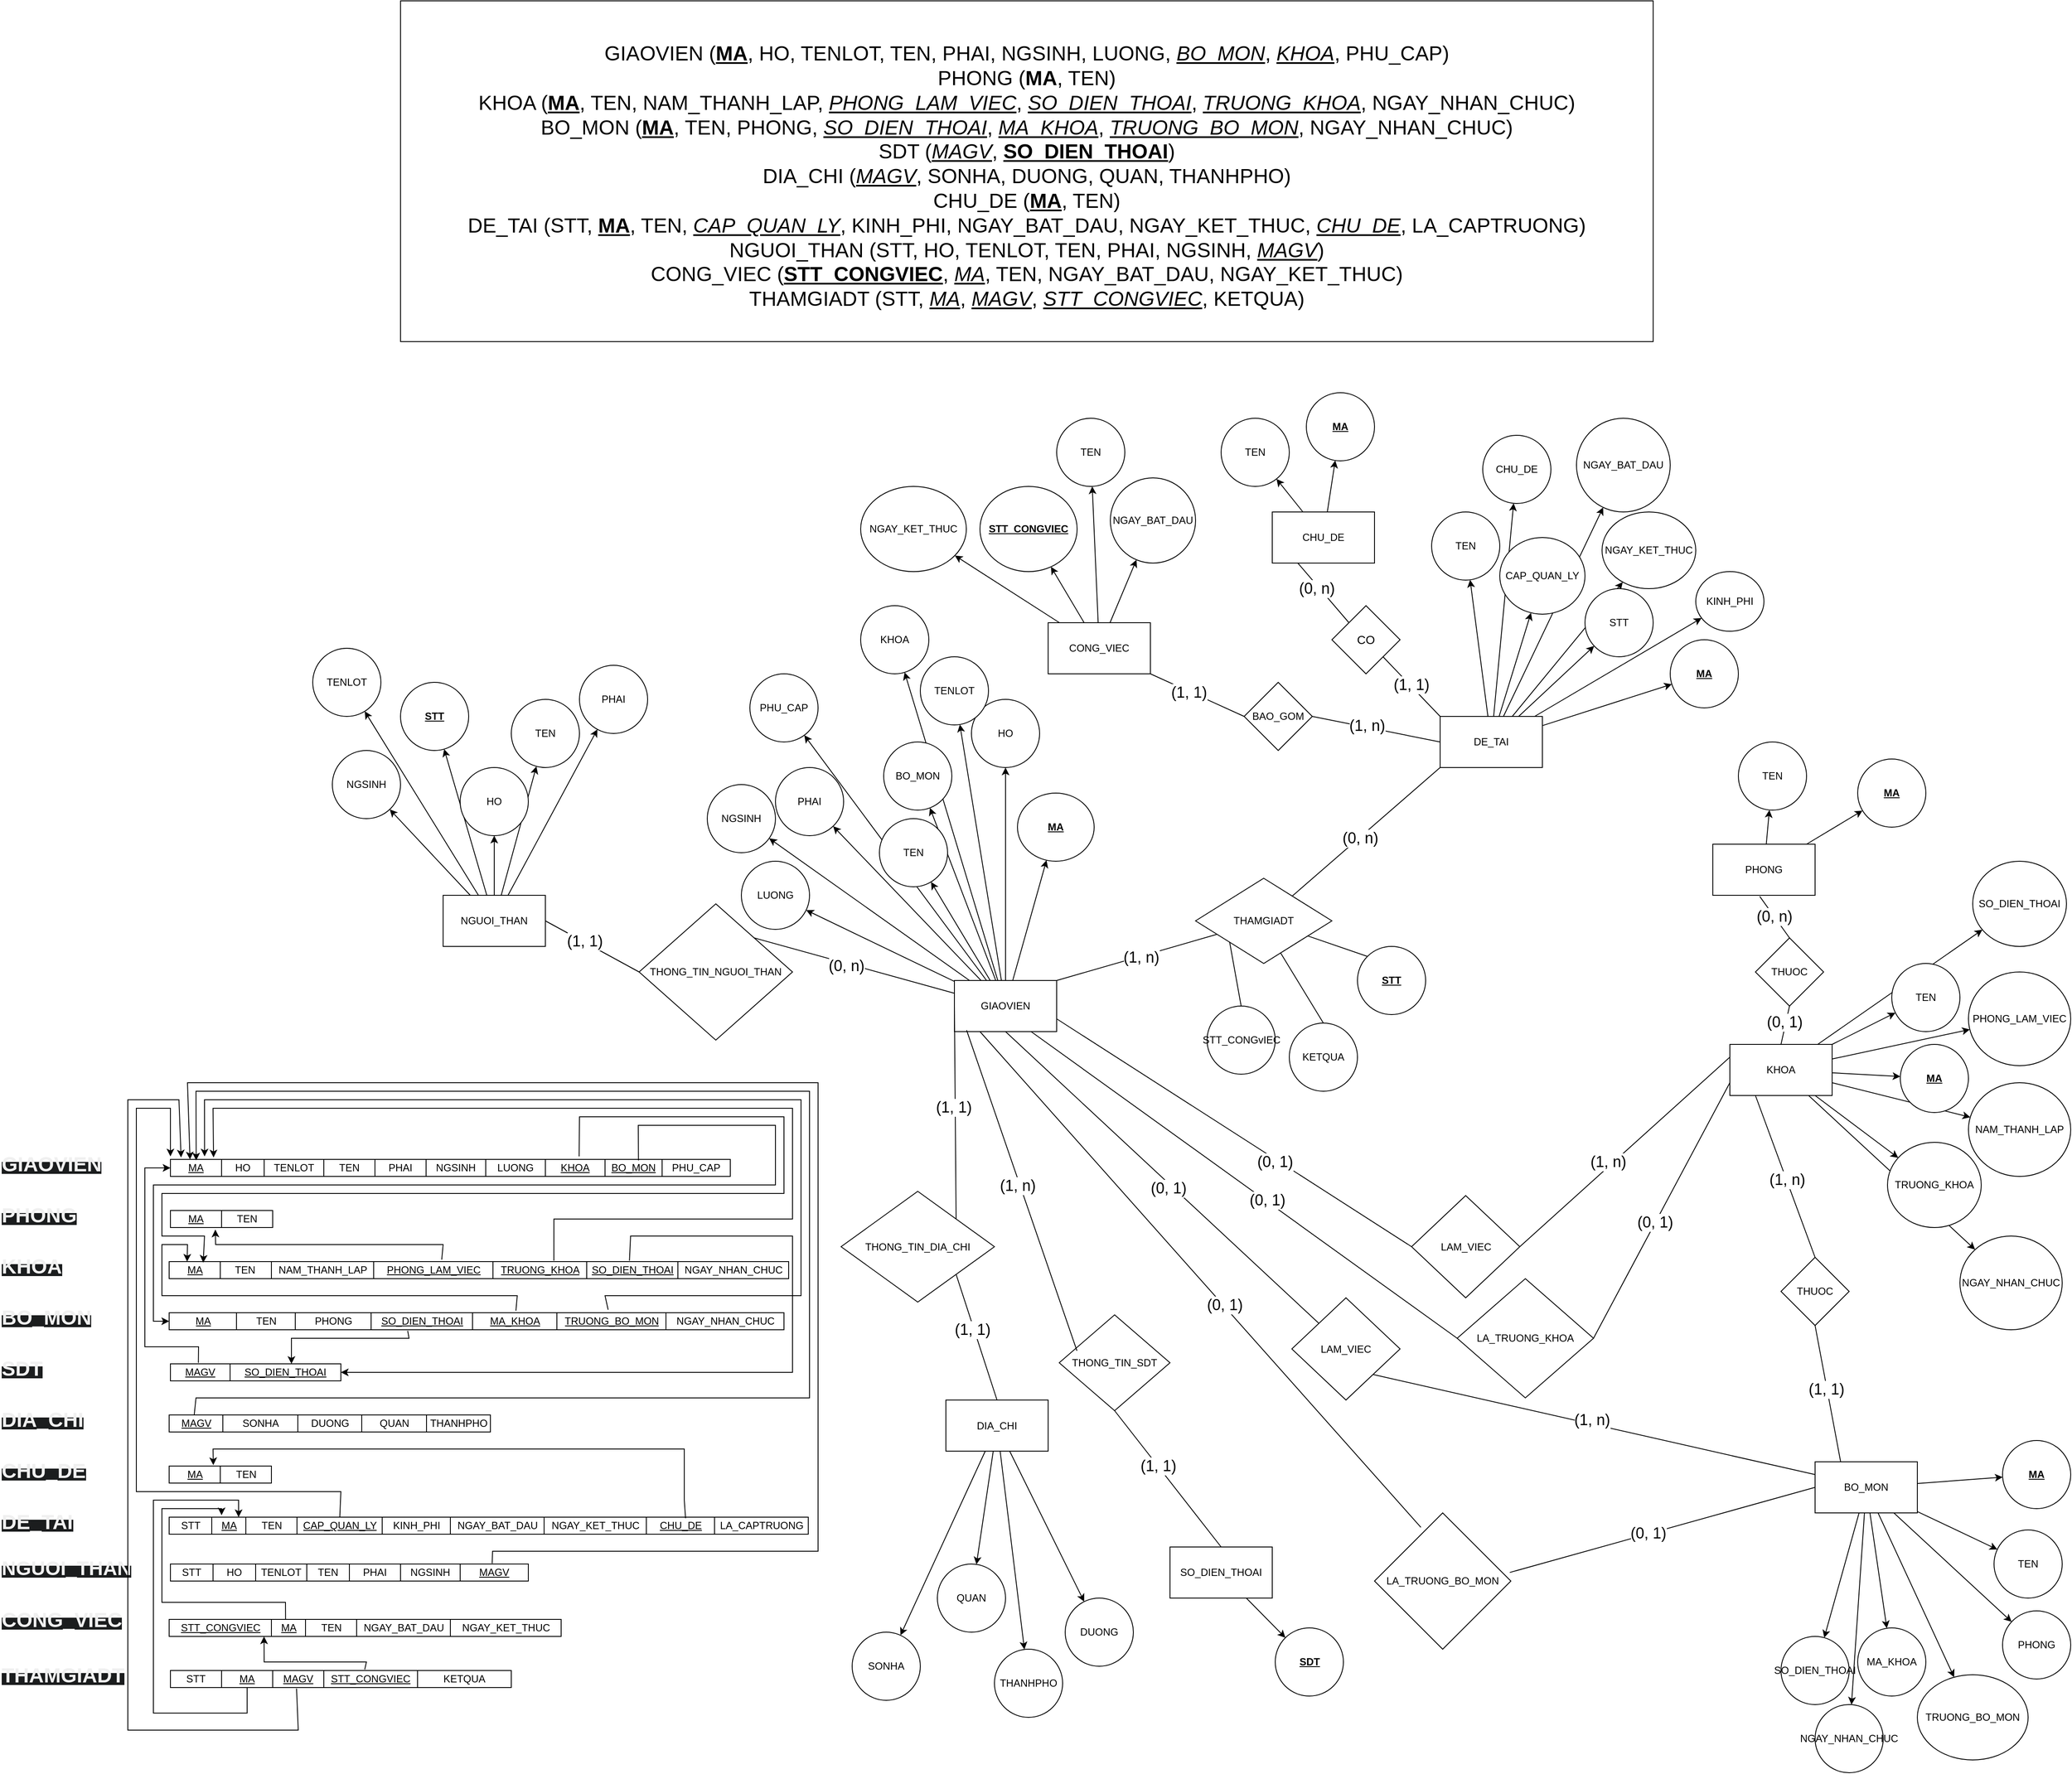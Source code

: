 <mxfile version="21.7.5" type="device">
  <diagram id="C5RBs43oDa-KdzZeNtuy" name="Page-1">
    <mxGraphModel dx="2694" dy="2072" grid="1" gridSize="10" guides="1" tooltips="1" connect="1" arrows="1" fold="1" page="1" pageScale="1" pageWidth="827" pageHeight="1169" math="0" shadow="0">
      <root>
        <mxCell id="WIyWlLk6GJQsqaUBKTNV-0" />
        <mxCell id="WIyWlLk6GJQsqaUBKTNV-1" parent="WIyWlLk6GJQsqaUBKTNV-0" />
        <mxCell id="CTtwoH4sy8VoPbu_Y0XK-1" style="rounded=0;orthogonalLoop=1;jettySize=auto;html=1;" parent="WIyWlLk6GJQsqaUBKTNV-1" source="CTtwoH4sy8VoPbu_Y0XK-0" target="CTtwoH4sy8VoPbu_Y0XK-2" edge="1">
          <mxGeometry relative="1" as="geometry">
            <mxPoint x="340" y="150" as="targetPoint" />
          </mxGeometry>
        </mxCell>
        <mxCell id="CTtwoH4sy8VoPbu_Y0XK-4" value="" style="rounded=0;orthogonalLoop=1;jettySize=auto;html=1;" parent="WIyWlLk6GJQsqaUBKTNV-1" source="CTtwoH4sy8VoPbu_Y0XK-0" target="CTtwoH4sy8VoPbu_Y0XK-3" edge="1">
          <mxGeometry relative="1" as="geometry" />
        </mxCell>
        <mxCell id="CTtwoH4sy8VoPbu_Y0XK-6" value="" style="rounded=0;orthogonalLoop=1;jettySize=auto;html=1;" parent="WIyWlLk6GJQsqaUBKTNV-1" source="CTtwoH4sy8VoPbu_Y0XK-0" target="CTtwoH4sy8VoPbu_Y0XK-5" edge="1">
          <mxGeometry relative="1" as="geometry" />
        </mxCell>
        <mxCell id="CTtwoH4sy8VoPbu_Y0XK-8" value="" style="rounded=0;orthogonalLoop=1;jettySize=auto;html=1;" parent="WIyWlLk6GJQsqaUBKTNV-1" source="CTtwoH4sy8VoPbu_Y0XK-0" target="CTtwoH4sy8VoPbu_Y0XK-7" edge="1">
          <mxGeometry relative="1" as="geometry" />
        </mxCell>
        <mxCell id="CTtwoH4sy8VoPbu_Y0XK-10" value="" style="rounded=0;orthogonalLoop=1;jettySize=auto;html=1;" parent="WIyWlLk6GJQsqaUBKTNV-1" source="CTtwoH4sy8VoPbu_Y0XK-0" target="CTtwoH4sy8VoPbu_Y0XK-9" edge="1">
          <mxGeometry relative="1" as="geometry" />
        </mxCell>
        <mxCell id="CTtwoH4sy8VoPbu_Y0XK-12" value="" style="rounded=0;orthogonalLoop=1;jettySize=auto;html=1;" parent="WIyWlLk6GJQsqaUBKTNV-1" source="CTtwoH4sy8VoPbu_Y0XK-0" target="CTtwoH4sy8VoPbu_Y0XK-11" edge="1">
          <mxGeometry relative="1" as="geometry" />
        </mxCell>
        <mxCell id="CTtwoH4sy8VoPbu_Y0XK-14" value="" style="rounded=0;orthogonalLoop=1;jettySize=auto;html=1;" parent="WIyWlLk6GJQsqaUBKTNV-1" source="CTtwoH4sy8VoPbu_Y0XK-0" target="CTtwoH4sy8VoPbu_Y0XK-13" edge="1">
          <mxGeometry relative="1" as="geometry" />
        </mxCell>
        <mxCell id="CTtwoH4sy8VoPbu_Y0XK-16" value="" style="rounded=0;orthogonalLoop=1;jettySize=auto;html=1;" parent="WIyWlLk6GJQsqaUBKTNV-1" source="CTtwoH4sy8VoPbu_Y0XK-0" target="CTtwoH4sy8VoPbu_Y0XK-15" edge="1">
          <mxGeometry relative="1" as="geometry" />
        </mxCell>
        <mxCell id="CTtwoH4sy8VoPbu_Y0XK-18" value="" style="rounded=0;orthogonalLoop=1;jettySize=auto;html=1;" parent="WIyWlLk6GJQsqaUBKTNV-1" source="CTtwoH4sy8VoPbu_Y0XK-0" target="CTtwoH4sy8VoPbu_Y0XK-17" edge="1">
          <mxGeometry relative="1" as="geometry" />
        </mxCell>
        <mxCell id="CTtwoH4sy8VoPbu_Y0XK-20" value="" style="rounded=0;orthogonalLoop=1;jettySize=auto;html=1;" parent="WIyWlLk6GJQsqaUBKTNV-1" source="CTtwoH4sy8VoPbu_Y0XK-0" target="CTtwoH4sy8VoPbu_Y0XK-19" edge="1">
          <mxGeometry relative="1" as="geometry" />
        </mxCell>
        <mxCell id="CTtwoH4sy8VoPbu_Y0XK-0" value="GIAOVIEN" style="rounded=0;whiteSpace=wrap;html=1;" parent="WIyWlLk6GJQsqaUBKTNV-1" vertex="1">
          <mxGeometry x="340" y="230" width="120" height="60" as="geometry" />
        </mxCell>
        <mxCell id="CTtwoH4sy8VoPbu_Y0XK-2" value="&lt;u&gt;&lt;b&gt;MA&lt;/b&gt;&lt;/u&gt;" style="ellipse;whiteSpace=wrap;html=1;" parent="WIyWlLk6GJQsqaUBKTNV-1" vertex="1">
          <mxGeometry x="414" y="10" width="90" height="80" as="geometry" />
        </mxCell>
        <mxCell id="CTtwoH4sy8VoPbu_Y0XK-3" value="HO" style="ellipse;whiteSpace=wrap;html=1;rounded=0;" parent="WIyWlLk6GJQsqaUBKTNV-1" vertex="1">
          <mxGeometry x="360" y="-100" width="80" height="80" as="geometry" />
        </mxCell>
        <mxCell id="CTtwoH4sy8VoPbu_Y0XK-5" value="TENLOT" style="ellipse;whiteSpace=wrap;html=1;rounded=0;" parent="WIyWlLk6GJQsqaUBKTNV-1" vertex="1">
          <mxGeometry x="300" y="-150" width="80" height="80" as="geometry" />
        </mxCell>
        <mxCell id="CTtwoH4sy8VoPbu_Y0XK-7" value="TEN" style="ellipse;whiteSpace=wrap;html=1;rounded=0;" parent="WIyWlLk6GJQsqaUBKTNV-1" vertex="1">
          <mxGeometry x="252" y="40" width="80" height="80" as="geometry" />
        </mxCell>
        <mxCell id="CTtwoH4sy8VoPbu_Y0XK-9" value="PHAI" style="ellipse;whiteSpace=wrap;html=1;rounded=0;" parent="WIyWlLk6GJQsqaUBKTNV-1" vertex="1">
          <mxGeometry x="130" y="-20" width="80" height="80" as="geometry" />
        </mxCell>
        <mxCell id="CTtwoH4sy8VoPbu_Y0XK-11" value="NGSINH" style="ellipse;whiteSpace=wrap;html=1;rounded=0;" parent="WIyWlLk6GJQsqaUBKTNV-1" vertex="1">
          <mxGeometry x="50" width="80" height="80" as="geometry" />
        </mxCell>
        <mxCell id="CTtwoH4sy8VoPbu_Y0XK-13" value="LUONG" style="ellipse;whiteSpace=wrap;html=1;rounded=0;" parent="WIyWlLk6GJQsqaUBKTNV-1" vertex="1">
          <mxGeometry x="90" y="90" width="80" height="80" as="geometry" />
        </mxCell>
        <mxCell id="CTtwoH4sy8VoPbu_Y0XK-15" value="BO_MON" style="ellipse;whiteSpace=wrap;html=1;rounded=0;" parent="WIyWlLk6GJQsqaUBKTNV-1" vertex="1">
          <mxGeometry x="257" y="-50" width="80" height="80" as="geometry" />
        </mxCell>
        <mxCell id="CTtwoH4sy8VoPbu_Y0XK-17" value="KHOA" style="ellipse;whiteSpace=wrap;html=1;rounded=0;" parent="WIyWlLk6GJQsqaUBKTNV-1" vertex="1">
          <mxGeometry x="230" y="-210" width="80" height="80" as="geometry" />
        </mxCell>
        <mxCell id="CTtwoH4sy8VoPbu_Y0XK-19" value="PHU_CAP" style="ellipse;whiteSpace=wrap;html=1;rounded=0;" parent="WIyWlLk6GJQsqaUBKTNV-1" vertex="1">
          <mxGeometry x="100" y="-130" width="80" height="80" as="geometry" />
        </mxCell>
        <mxCell id="CTtwoH4sy8VoPbu_Y0XK-23" value="" style="rounded=0;orthogonalLoop=1;jettySize=auto;html=1;" parent="WIyWlLk6GJQsqaUBKTNV-1" source="CTtwoH4sy8VoPbu_Y0XK-21" target="CTtwoH4sy8VoPbu_Y0XK-22" edge="1">
          <mxGeometry relative="1" as="geometry" />
        </mxCell>
        <mxCell id="CTtwoH4sy8VoPbu_Y0XK-25" value="" style="rounded=0;orthogonalLoop=1;jettySize=auto;html=1;" parent="WIyWlLk6GJQsqaUBKTNV-1" source="CTtwoH4sy8VoPbu_Y0XK-21" target="CTtwoH4sy8VoPbu_Y0XK-24" edge="1">
          <mxGeometry relative="1" as="geometry" />
        </mxCell>
        <mxCell id="CTtwoH4sy8VoPbu_Y0XK-27" value="" style="rounded=0;orthogonalLoop=1;jettySize=auto;html=1;" parent="WIyWlLk6GJQsqaUBKTNV-1" source="CTtwoH4sy8VoPbu_Y0XK-21" target="CTtwoH4sy8VoPbu_Y0XK-26" edge="1">
          <mxGeometry relative="1" as="geometry" />
        </mxCell>
        <mxCell id="CTtwoH4sy8VoPbu_Y0XK-29" value="" style="rounded=0;orthogonalLoop=1;jettySize=auto;html=1;" parent="WIyWlLk6GJQsqaUBKTNV-1" source="CTtwoH4sy8VoPbu_Y0XK-21" target="CTtwoH4sy8VoPbu_Y0XK-28" edge="1">
          <mxGeometry relative="1" as="geometry" />
        </mxCell>
        <mxCell id="CTtwoH4sy8VoPbu_Y0XK-31" value="" style="rounded=0;orthogonalLoop=1;jettySize=auto;html=1;" parent="WIyWlLk6GJQsqaUBKTNV-1" source="CTtwoH4sy8VoPbu_Y0XK-21" target="CTtwoH4sy8VoPbu_Y0XK-30" edge="1">
          <mxGeometry relative="1" as="geometry" />
        </mxCell>
        <mxCell id="CTtwoH4sy8VoPbu_Y0XK-33" value="" style="rounded=0;orthogonalLoop=1;jettySize=auto;html=1;" parent="WIyWlLk6GJQsqaUBKTNV-1" source="CTtwoH4sy8VoPbu_Y0XK-21" target="CTtwoH4sy8VoPbu_Y0XK-32" edge="1">
          <mxGeometry relative="1" as="geometry" />
        </mxCell>
        <mxCell id="CTtwoH4sy8VoPbu_Y0XK-35" value="" style="rounded=0;orthogonalLoop=1;jettySize=auto;html=1;" parent="WIyWlLk6GJQsqaUBKTNV-1" source="CTtwoH4sy8VoPbu_Y0XK-21" target="CTtwoH4sy8VoPbu_Y0XK-34" edge="1">
          <mxGeometry relative="1" as="geometry" />
        </mxCell>
        <mxCell id="CTtwoH4sy8VoPbu_Y0XK-21" value="KHOA" style="rounded=0;whiteSpace=wrap;html=1;" parent="WIyWlLk6GJQsqaUBKTNV-1" vertex="1">
          <mxGeometry x="1250" y="305" width="120" height="60" as="geometry" />
        </mxCell>
        <mxCell id="CTtwoH4sy8VoPbu_Y0XK-22" value="&lt;u&gt;&lt;b&gt;MA&lt;/b&gt;&lt;/u&gt;" style="ellipse;whiteSpace=wrap;html=1;rounded=0;" parent="WIyWlLk6GJQsqaUBKTNV-1" vertex="1">
          <mxGeometry x="1450" y="305" width="80" height="80" as="geometry" />
        </mxCell>
        <mxCell id="CTtwoH4sy8VoPbu_Y0XK-24" value="TEN" style="ellipse;whiteSpace=wrap;html=1;rounded=0;" parent="WIyWlLk6GJQsqaUBKTNV-1" vertex="1">
          <mxGeometry x="1440" y="210" width="80" height="80" as="geometry" />
        </mxCell>
        <mxCell id="CTtwoH4sy8VoPbu_Y0XK-26" value="NAM_THANH_LAP" style="ellipse;whiteSpace=wrap;html=1;rounded=0;" parent="WIyWlLk6GJQsqaUBKTNV-1" vertex="1">
          <mxGeometry x="1530" y="350" width="120" height="110" as="geometry" />
        </mxCell>
        <mxCell id="CTtwoH4sy8VoPbu_Y0XK-28" value="PHONG_LAM_VIEC" style="ellipse;whiteSpace=wrap;html=1;rounded=0;" parent="WIyWlLk6GJQsqaUBKTNV-1" vertex="1">
          <mxGeometry x="1530" y="220" width="120" height="110" as="geometry" />
        </mxCell>
        <mxCell id="CTtwoH4sy8VoPbu_Y0XK-30" value="SO_DIEN_THOAI" style="ellipse;whiteSpace=wrap;html=1;rounded=0;" parent="WIyWlLk6GJQsqaUBKTNV-1" vertex="1">
          <mxGeometry x="1535" y="90" width="110" height="100" as="geometry" />
        </mxCell>
        <mxCell id="CTtwoH4sy8VoPbu_Y0XK-32" value="TRUONG_KHOA" style="ellipse;whiteSpace=wrap;html=1;rounded=0;" parent="WIyWlLk6GJQsqaUBKTNV-1" vertex="1">
          <mxGeometry x="1435" y="420" width="110" height="100" as="geometry" />
        </mxCell>
        <mxCell id="CTtwoH4sy8VoPbu_Y0XK-34" value="NGAY_NHAN_CHUC" style="ellipse;whiteSpace=wrap;html=1;rounded=0;" parent="WIyWlLk6GJQsqaUBKTNV-1" vertex="1">
          <mxGeometry x="1520" y="530" width="120" height="110" as="geometry" />
        </mxCell>
        <mxCell id="CTtwoH4sy8VoPbu_Y0XK-37" value="" style="rounded=0;orthogonalLoop=1;jettySize=auto;html=1;" parent="WIyWlLk6GJQsqaUBKTNV-1" source="CTtwoH4sy8VoPbu_Y0XK-44" target="CTtwoH4sy8VoPbu_Y0XK-45" edge="1">
          <mxGeometry relative="1" as="geometry" />
        </mxCell>
        <mxCell id="CTtwoH4sy8VoPbu_Y0XK-38" value="" style="rounded=0;orthogonalLoop=1;jettySize=auto;html=1;" parent="WIyWlLk6GJQsqaUBKTNV-1" source="CTtwoH4sy8VoPbu_Y0XK-44" target="CTtwoH4sy8VoPbu_Y0XK-46" edge="1">
          <mxGeometry relative="1" as="geometry" />
        </mxCell>
        <mxCell id="CTtwoH4sy8VoPbu_Y0XK-39" value="" style="rounded=0;orthogonalLoop=1;jettySize=auto;html=1;" parent="WIyWlLk6GJQsqaUBKTNV-1" source="CTtwoH4sy8VoPbu_Y0XK-44" target="CTtwoH4sy8VoPbu_Y0XK-47" edge="1">
          <mxGeometry relative="1" as="geometry" />
        </mxCell>
        <mxCell id="CTtwoH4sy8VoPbu_Y0XK-40" value="" style="rounded=0;orthogonalLoop=1;jettySize=auto;html=1;" parent="WIyWlLk6GJQsqaUBKTNV-1" source="CTtwoH4sy8VoPbu_Y0XK-44" target="CTtwoH4sy8VoPbu_Y0XK-48" edge="1">
          <mxGeometry relative="1" as="geometry" />
        </mxCell>
        <mxCell id="CTtwoH4sy8VoPbu_Y0XK-41" value="" style="rounded=0;orthogonalLoop=1;jettySize=auto;html=1;" parent="WIyWlLk6GJQsqaUBKTNV-1" source="CTtwoH4sy8VoPbu_Y0XK-44" target="CTtwoH4sy8VoPbu_Y0XK-49" edge="1">
          <mxGeometry relative="1" as="geometry" />
        </mxCell>
        <mxCell id="CTtwoH4sy8VoPbu_Y0XK-42" value="" style="rounded=0;orthogonalLoop=1;jettySize=auto;html=1;" parent="WIyWlLk6GJQsqaUBKTNV-1" source="CTtwoH4sy8VoPbu_Y0XK-44" target="CTtwoH4sy8VoPbu_Y0XK-50" edge="1">
          <mxGeometry relative="1" as="geometry" />
        </mxCell>
        <mxCell id="CTtwoH4sy8VoPbu_Y0XK-43" value="" style="rounded=0;orthogonalLoop=1;jettySize=auto;html=1;" parent="WIyWlLk6GJQsqaUBKTNV-1" source="CTtwoH4sy8VoPbu_Y0XK-44" target="CTtwoH4sy8VoPbu_Y0XK-51" edge="1">
          <mxGeometry relative="1" as="geometry" />
        </mxCell>
        <mxCell id="CTtwoH4sy8VoPbu_Y0XK-44" value="BO_MON" style="rounded=0;whiteSpace=wrap;html=1;" parent="WIyWlLk6GJQsqaUBKTNV-1" vertex="1">
          <mxGeometry x="1350" y="795" width="120" height="60" as="geometry" />
        </mxCell>
        <mxCell id="CTtwoH4sy8VoPbu_Y0XK-45" value="&lt;u&gt;&lt;b&gt;MA&lt;/b&gt;&lt;/u&gt;" style="ellipse;whiteSpace=wrap;html=1;rounded=0;" parent="WIyWlLk6GJQsqaUBKTNV-1" vertex="1">
          <mxGeometry x="1570" y="770" width="80" height="80" as="geometry" />
        </mxCell>
        <mxCell id="CTtwoH4sy8VoPbu_Y0XK-46" value="TEN" style="ellipse;whiteSpace=wrap;html=1;rounded=0;" parent="WIyWlLk6GJQsqaUBKTNV-1" vertex="1">
          <mxGeometry x="1560" y="875" width="80" height="80" as="geometry" />
        </mxCell>
        <mxCell id="CTtwoH4sy8VoPbu_Y0XK-47" value="PHONG" style="ellipse;whiteSpace=wrap;html=1;rounded=0;" parent="WIyWlLk6GJQsqaUBKTNV-1" vertex="1">
          <mxGeometry x="1570" y="970" width="80" height="80" as="geometry" />
        </mxCell>
        <mxCell id="CTtwoH4sy8VoPbu_Y0XK-48" value="MA_KHOA" style="ellipse;whiteSpace=wrap;html=1;rounded=0;" parent="WIyWlLk6GJQsqaUBKTNV-1" vertex="1">
          <mxGeometry x="1400" y="990" width="80" height="80" as="geometry" />
        </mxCell>
        <mxCell id="CTtwoH4sy8VoPbu_Y0XK-49" value="SO_DIEN_THOAI" style="ellipse;whiteSpace=wrap;html=1;rounded=0;" parent="WIyWlLk6GJQsqaUBKTNV-1" vertex="1">
          <mxGeometry x="1310" y="1000" width="80" height="80" as="geometry" />
        </mxCell>
        <mxCell id="CTtwoH4sy8VoPbu_Y0XK-50" value="TRUONG_BO_MON" style="ellipse;whiteSpace=wrap;html=1;rounded=0;" parent="WIyWlLk6GJQsqaUBKTNV-1" vertex="1">
          <mxGeometry x="1470" y="1045" width="130" height="100" as="geometry" />
        </mxCell>
        <mxCell id="CTtwoH4sy8VoPbu_Y0XK-51" value="NGAY_NHAN_CHUC" style="ellipse;whiteSpace=wrap;html=1;rounded=0;" parent="WIyWlLk6GJQsqaUBKTNV-1" vertex="1">
          <mxGeometry x="1350" y="1080" width="80" height="80" as="geometry" />
        </mxCell>
        <mxCell id="b8Esm8HIKwyEbSy9mFFW-3" value="" style="rounded=0;orthogonalLoop=1;jettySize=auto;html=1;" parent="WIyWlLk6GJQsqaUBKTNV-1" source="b8Esm8HIKwyEbSy9mFFW-0" target="b8Esm8HIKwyEbSy9mFFW-2" edge="1">
          <mxGeometry relative="1" as="geometry" />
        </mxCell>
        <mxCell id="b8Esm8HIKwyEbSy9mFFW-5" value="" style="rounded=0;orthogonalLoop=1;jettySize=auto;html=1;" parent="WIyWlLk6GJQsqaUBKTNV-1" source="b8Esm8HIKwyEbSy9mFFW-0" target="b8Esm8HIKwyEbSy9mFFW-4" edge="1">
          <mxGeometry relative="1" as="geometry" />
        </mxCell>
        <mxCell id="b8Esm8HIKwyEbSy9mFFW-0" value="PHONG" style="rounded=0;whiteSpace=wrap;html=1;" parent="WIyWlLk6GJQsqaUBKTNV-1" vertex="1">
          <mxGeometry x="1230" y="70" width="120" height="60" as="geometry" />
        </mxCell>
        <mxCell id="b8Esm8HIKwyEbSy9mFFW-2" value="&lt;u&gt;&lt;b&gt;MA&lt;/b&gt;&lt;/u&gt;" style="ellipse;whiteSpace=wrap;html=1;rounded=0;" parent="WIyWlLk6GJQsqaUBKTNV-1" vertex="1">
          <mxGeometry x="1400" y="-30" width="80" height="80" as="geometry" />
        </mxCell>
        <mxCell id="b8Esm8HIKwyEbSy9mFFW-4" value="TEN" style="ellipse;whiteSpace=wrap;html=1;rounded=0;" parent="WIyWlLk6GJQsqaUBKTNV-1" vertex="1">
          <mxGeometry x="1260" y="-50" width="80" height="80" as="geometry" />
        </mxCell>
        <mxCell id="b8Esm8HIKwyEbSy9mFFW-10" value="" style="rounded=0;orthogonalLoop=1;jettySize=auto;html=1;" parent="WIyWlLk6GJQsqaUBKTNV-1" source="b8Esm8HIKwyEbSy9mFFW-6" target="b8Esm8HIKwyEbSy9mFFW-9" edge="1">
          <mxGeometry relative="1" as="geometry" />
        </mxCell>
        <mxCell id="b8Esm8HIKwyEbSy9mFFW-6" value="SO_DIEN_THOAI" style="rounded=0;whiteSpace=wrap;html=1;" parent="WIyWlLk6GJQsqaUBKTNV-1" vertex="1">
          <mxGeometry x="593" y="895" width="120" height="60" as="geometry" />
        </mxCell>
        <mxCell id="b8Esm8HIKwyEbSy9mFFW-9" value="&lt;b&gt;&lt;u&gt;SDT&lt;/u&gt;&lt;/b&gt;" style="ellipse;whiteSpace=wrap;html=1;rounded=0;" parent="WIyWlLk6GJQsqaUBKTNV-1" vertex="1">
          <mxGeometry x="716.5" y="990" width="80" height="80" as="geometry" />
        </mxCell>
        <mxCell id="b8Esm8HIKwyEbSy9mFFW-15" value="" style="rounded=0;orthogonalLoop=1;jettySize=auto;html=1;" parent="WIyWlLk6GJQsqaUBKTNV-1" source="b8Esm8HIKwyEbSy9mFFW-11" target="b8Esm8HIKwyEbSy9mFFW-14" edge="1">
          <mxGeometry relative="1" as="geometry" />
        </mxCell>
        <mxCell id="b8Esm8HIKwyEbSy9mFFW-17" value="" style="rounded=0;orthogonalLoop=1;jettySize=auto;html=1;" parent="WIyWlLk6GJQsqaUBKTNV-1" source="b8Esm8HIKwyEbSy9mFFW-11" target="b8Esm8HIKwyEbSy9mFFW-16" edge="1">
          <mxGeometry relative="1" as="geometry" />
        </mxCell>
        <mxCell id="b8Esm8HIKwyEbSy9mFFW-19" value="" style="rounded=0;orthogonalLoop=1;jettySize=auto;html=1;" parent="WIyWlLk6GJQsqaUBKTNV-1" source="b8Esm8HIKwyEbSy9mFFW-11" target="b8Esm8HIKwyEbSy9mFFW-18" edge="1">
          <mxGeometry relative="1" as="geometry" />
        </mxCell>
        <mxCell id="b8Esm8HIKwyEbSy9mFFW-21" value="" style="rounded=0;orthogonalLoop=1;jettySize=auto;html=1;" parent="WIyWlLk6GJQsqaUBKTNV-1" source="b8Esm8HIKwyEbSy9mFFW-11" target="b8Esm8HIKwyEbSy9mFFW-20" edge="1">
          <mxGeometry relative="1" as="geometry" />
        </mxCell>
        <mxCell id="b8Esm8HIKwyEbSy9mFFW-11" value="DIA_CHI" style="rounded=0;whiteSpace=wrap;html=1;" parent="WIyWlLk6GJQsqaUBKTNV-1" vertex="1">
          <mxGeometry x="330" y="722.5" width="120" height="60" as="geometry" />
        </mxCell>
        <mxCell id="b8Esm8HIKwyEbSy9mFFW-14" value="SONHA" style="ellipse;whiteSpace=wrap;html=1;rounded=0;" parent="WIyWlLk6GJQsqaUBKTNV-1" vertex="1">
          <mxGeometry x="220" y="995" width="80" height="80" as="geometry" />
        </mxCell>
        <mxCell id="b8Esm8HIKwyEbSy9mFFW-16" value="DUONG" style="ellipse;whiteSpace=wrap;html=1;rounded=0;" parent="WIyWlLk6GJQsqaUBKTNV-1" vertex="1">
          <mxGeometry x="470" y="955" width="80" height="80" as="geometry" />
        </mxCell>
        <mxCell id="b8Esm8HIKwyEbSy9mFFW-18" value="QUAN" style="ellipse;whiteSpace=wrap;html=1;rounded=0;" parent="WIyWlLk6GJQsqaUBKTNV-1" vertex="1">
          <mxGeometry x="320" y="915" width="80" height="80" as="geometry" />
        </mxCell>
        <mxCell id="b8Esm8HIKwyEbSy9mFFW-20" value="THANHPHO" style="ellipse;whiteSpace=wrap;html=1;rounded=0;" parent="WIyWlLk6GJQsqaUBKTNV-1" vertex="1">
          <mxGeometry x="387" y="1015" width="80" height="80" as="geometry" />
        </mxCell>
        <mxCell id="b8Esm8HIKwyEbSy9mFFW-24" value="" style="rounded=0;orthogonalLoop=1;jettySize=auto;html=1;" parent="WIyWlLk6GJQsqaUBKTNV-1" source="b8Esm8HIKwyEbSy9mFFW-22" target="b8Esm8HIKwyEbSy9mFFW-23" edge="1">
          <mxGeometry relative="1" as="geometry" />
        </mxCell>
        <mxCell id="b8Esm8HIKwyEbSy9mFFW-26" value="" style="rounded=0;orthogonalLoop=1;jettySize=auto;html=1;" parent="WIyWlLk6GJQsqaUBKTNV-1" source="b8Esm8HIKwyEbSy9mFFW-22" target="b8Esm8HIKwyEbSy9mFFW-25" edge="1">
          <mxGeometry relative="1" as="geometry" />
        </mxCell>
        <mxCell id="b8Esm8HIKwyEbSy9mFFW-22" value="CHU_DE" style="rounded=0;whiteSpace=wrap;html=1;" parent="WIyWlLk6GJQsqaUBKTNV-1" vertex="1">
          <mxGeometry x="713" y="-320" width="120" height="60" as="geometry" />
        </mxCell>
        <mxCell id="b8Esm8HIKwyEbSy9mFFW-23" value="&lt;b&gt;&lt;u&gt;MA&lt;/u&gt;&lt;/b&gt;" style="ellipse;whiteSpace=wrap;html=1;rounded=0;" parent="WIyWlLk6GJQsqaUBKTNV-1" vertex="1">
          <mxGeometry x="753" y="-460" width="80" height="80" as="geometry" />
        </mxCell>
        <mxCell id="b8Esm8HIKwyEbSy9mFFW-25" value="TEN" style="ellipse;whiteSpace=wrap;html=1;rounded=0;" parent="WIyWlLk6GJQsqaUBKTNV-1" vertex="1">
          <mxGeometry x="653" y="-430" width="80" height="80" as="geometry" />
        </mxCell>
        <mxCell id="b8Esm8HIKwyEbSy9mFFW-29" value="" style="rounded=0;orthogonalLoop=1;jettySize=auto;html=1;" parent="WIyWlLk6GJQsqaUBKTNV-1" source="b8Esm8HIKwyEbSy9mFFW-27" target="b8Esm8HIKwyEbSy9mFFW-28" edge="1">
          <mxGeometry relative="1" as="geometry" />
        </mxCell>
        <mxCell id="b8Esm8HIKwyEbSy9mFFW-32" value="" style="rounded=0;orthogonalLoop=1;jettySize=auto;html=1;" parent="WIyWlLk6GJQsqaUBKTNV-1" source="b8Esm8HIKwyEbSy9mFFW-27" target="b8Esm8HIKwyEbSy9mFFW-31" edge="1">
          <mxGeometry relative="1" as="geometry" />
        </mxCell>
        <mxCell id="b8Esm8HIKwyEbSy9mFFW-34" value="" style="rounded=0;orthogonalLoop=1;jettySize=auto;html=1;" parent="WIyWlLk6GJQsqaUBKTNV-1" source="b8Esm8HIKwyEbSy9mFFW-27" target="b8Esm8HIKwyEbSy9mFFW-33" edge="1">
          <mxGeometry relative="1" as="geometry" />
        </mxCell>
        <mxCell id="b8Esm8HIKwyEbSy9mFFW-36" value="" style="rounded=0;orthogonalLoop=1;jettySize=auto;html=1;" parent="WIyWlLk6GJQsqaUBKTNV-1" source="b8Esm8HIKwyEbSy9mFFW-27" target="b8Esm8HIKwyEbSy9mFFW-35" edge="1">
          <mxGeometry relative="1" as="geometry" />
        </mxCell>
        <mxCell id="b8Esm8HIKwyEbSy9mFFW-38" value="" style="rounded=0;orthogonalLoop=1;jettySize=auto;html=1;" parent="WIyWlLk6GJQsqaUBKTNV-1" source="b8Esm8HIKwyEbSy9mFFW-27" target="b8Esm8HIKwyEbSy9mFFW-37" edge="1">
          <mxGeometry relative="1" as="geometry" />
        </mxCell>
        <mxCell id="b8Esm8HIKwyEbSy9mFFW-40" value="" style="rounded=0;orthogonalLoop=1;jettySize=auto;html=1;" parent="WIyWlLk6GJQsqaUBKTNV-1" source="b8Esm8HIKwyEbSy9mFFW-27" target="b8Esm8HIKwyEbSy9mFFW-39" edge="1">
          <mxGeometry relative="1" as="geometry" />
        </mxCell>
        <mxCell id="b8Esm8HIKwyEbSy9mFFW-42" value="" style="rounded=0;orthogonalLoop=1;jettySize=auto;html=1;" parent="WIyWlLk6GJQsqaUBKTNV-1" source="b8Esm8HIKwyEbSy9mFFW-27" target="b8Esm8HIKwyEbSy9mFFW-41" edge="1">
          <mxGeometry relative="1" as="geometry" />
        </mxCell>
        <mxCell id="b8Esm8HIKwyEbSy9mFFW-45" value="" style="rounded=0;orthogonalLoop=1;jettySize=auto;html=1;" parent="WIyWlLk6GJQsqaUBKTNV-1" source="b8Esm8HIKwyEbSy9mFFW-27" target="b8Esm8HIKwyEbSy9mFFW-44" edge="1">
          <mxGeometry relative="1" as="geometry" />
        </mxCell>
        <mxCell id="b8Esm8HIKwyEbSy9mFFW-27" value="DE_TAI" style="rounded=0;whiteSpace=wrap;html=1;" parent="WIyWlLk6GJQsqaUBKTNV-1" vertex="1">
          <mxGeometry x="910" y="-80" width="120" height="60" as="geometry" />
        </mxCell>
        <mxCell id="b8Esm8HIKwyEbSy9mFFW-28" value="STT" style="ellipse;whiteSpace=wrap;html=1;rounded=0;" parent="WIyWlLk6GJQsqaUBKTNV-1" vertex="1">
          <mxGeometry x="1080" y="-230" width="80" height="80" as="geometry" />
        </mxCell>
        <mxCell id="b8Esm8HIKwyEbSy9mFFW-31" value="&lt;b&gt;&lt;u&gt;MA&lt;/u&gt;&lt;/b&gt;" style="ellipse;whiteSpace=wrap;html=1;rounded=0;" parent="WIyWlLk6GJQsqaUBKTNV-1" vertex="1">
          <mxGeometry x="1180" y="-170" width="80" height="80" as="geometry" />
        </mxCell>
        <mxCell id="b8Esm8HIKwyEbSy9mFFW-33" value="TEN" style="ellipse;whiteSpace=wrap;html=1;rounded=0;" parent="WIyWlLk6GJQsqaUBKTNV-1" vertex="1">
          <mxGeometry x="900" y="-320" width="80" height="80" as="geometry" />
        </mxCell>
        <mxCell id="b8Esm8HIKwyEbSy9mFFW-35" value="CAP_QUAN_LY" style="ellipse;whiteSpace=wrap;html=1;rounded=0;" parent="WIyWlLk6GJQsqaUBKTNV-1" vertex="1">
          <mxGeometry x="980" y="-290" width="100" height="90" as="geometry" />
        </mxCell>
        <mxCell id="b8Esm8HIKwyEbSy9mFFW-37" value="KINH_PHI" style="ellipse;whiteSpace=wrap;html=1;rounded=0;" parent="WIyWlLk6GJQsqaUBKTNV-1" vertex="1">
          <mxGeometry x="1210" y="-250" width="80" height="70" as="geometry" />
        </mxCell>
        <mxCell id="b8Esm8HIKwyEbSy9mFFW-39" value="NGAY_BAT_DAU" style="ellipse;whiteSpace=wrap;html=1;rounded=0;" parent="WIyWlLk6GJQsqaUBKTNV-1" vertex="1">
          <mxGeometry x="1070" y="-430" width="110" height="110" as="geometry" />
        </mxCell>
        <mxCell id="b8Esm8HIKwyEbSy9mFFW-41" value="NGAY_KET_THUC" style="ellipse;whiteSpace=wrap;html=1;rounded=0;" parent="WIyWlLk6GJQsqaUBKTNV-1" vertex="1">
          <mxGeometry x="1100" y="-320" width="110" height="90" as="geometry" />
        </mxCell>
        <mxCell id="b8Esm8HIKwyEbSy9mFFW-44" value="CHU_DE" style="ellipse;whiteSpace=wrap;html=1;rounded=0;" parent="WIyWlLk6GJQsqaUBKTNV-1" vertex="1">
          <mxGeometry x="960" y="-410" width="80" height="80" as="geometry" />
        </mxCell>
        <mxCell id="b8Esm8HIKwyEbSy9mFFW-48" value="" style="rounded=0;orthogonalLoop=1;jettySize=auto;html=1;" parent="WIyWlLk6GJQsqaUBKTNV-1" source="b8Esm8HIKwyEbSy9mFFW-46" target="b8Esm8HIKwyEbSy9mFFW-47" edge="1">
          <mxGeometry relative="1" as="geometry" />
        </mxCell>
        <mxCell id="b8Esm8HIKwyEbSy9mFFW-50" value="" style="rounded=0;orthogonalLoop=1;jettySize=auto;html=1;" parent="WIyWlLk6GJQsqaUBKTNV-1" source="b8Esm8HIKwyEbSy9mFFW-46" target="b8Esm8HIKwyEbSy9mFFW-49" edge="1">
          <mxGeometry relative="1" as="geometry" />
        </mxCell>
        <mxCell id="b8Esm8HIKwyEbSy9mFFW-52" value="" style="rounded=0;orthogonalLoop=1;jettySize=auto;html=1;" parent="WIyWlLk6GJQsqaUBKTNV-1" source="b8Esm8HIKwyEbSy9mFFW-46" target="b8Esm8HIKwyEbSy9mFFW-51" edge="1">
          <mxGeometry relative="1" as="geometry" />
        </mxCell>
        <mxCell id="b8Esm8HIKwyEbSy9mFFW-54" value="" style="rounded=0;orthogonalLoop=1;jettySize=auto;html=1;" parent="WIyWlLk6GJQsqaUBKTNV-1" source="b8Esm8HIKwyEbSy9mFFW-46" target="b8Esm8HIKwyEbSy9mFFW-53" edge="1">
          <mxGeometry relative="1" as="geometry" />
        </mxCell>
        <mxCell id="b8Esm8HIKwyEbSy9mFFW-56" value="" style="rounded=0;orthogonalLoop=1;jettySize=auto;html=1;" parent="WIyWlLk6GJQsqaUBKTNV-1" source="b8Esm8HIKwyEbSy9mFFW-46" target="b8Esm8HIKwyEbSy9mFFW-55" edge="1">
          <mxGeometry relative="1" as="geometry" />
        </mxCell>
        <mxCell id="b8Esm8HIKwyEbSy9mFFW-58" value="" style="rounded=0;orthogonalLoop=1;jettySize=auto;html=1;" parent="WIyWlLk6GJQsqaUBKTNV-1" source="b8Esm8HIKwyEbSy9mFFW-46" target="b8Esm8HIKwyEbSy9mFFW-57" edge="1">
          <mxGeometry relative="1" as="geometry" />
        </mxCell>
        <mxCell id="b8Esm8HIKwyEbSy9mFFW-46" value="NGUOI_THAN" style="rounded=0;whiteSpace=wrap;html=1;" parent="WIyWlLk6GJQsqaUBKTNV-1" vertex="1">
          <mxGeometry x="-260" y="130" width="120" height="60" as="geometry" />
        </mxCell>
        <mxCell id="b8Esm8HIKwyEbSy9mFFW-47" value="&lt;b&gt;&lt;u&gt;STT&lt;/u&gt;&lt;/b&gt;" style="ellipse;whiteSpace=wrap;html=1;rounded=0;" parent="WIyWlLk6GJQsqaUBKTNV-1" vertex="1">
          <mxGeometry x="-310" y="-120" width="80" height="80" as="geometry" />
        </mxCell>
        <mxCell id="b8Esm8HIKwyEbSy9mFFW-49" value="HO" style="ellipse;whiteSpace=wrap;html=1;rounded=0;" parent="WIyWlLk6GJQsqaUBKTNV-1" vertex="1">
          <mxGeometry x="-240" y="-20" width="80" height="80" as="geometry" />
        </mxCell>
        <mxCell id="b8Esm8HIKwyEbSy9mFFW-51" value="TENLOT" style="ellipse;whiteSpace=wrap;html=1;rounded=0;" parent="WIyWlLk6GJQsqaUBKTNV-1" vertex="1">
          <mxGeometry x="-413" y="-160" width="80" height="80" as="geometry" />
        </mxCell>
        <mxCell id="b8Esm8HIKwyEbSy9mFFW-53" value="TEN" style="ellipse;whiteSpace=wrap;html=1;rounded=0;" parent="WIyWlLk6GJQsqaUBKTNV-1" vertex="1">
          <mxGeometry x="-180" y="-100" width="80" height="80" as="geometry" />
        </mxCell>
        <mxCell id="b8Esm8HIKwyEbSy9mFFW-55" value="PHAI" style="ellipse;whiteSpace=wrap;html=1;rounded=0;" parent="WIyWlLk6GJQsqaUBKTNV-1" vertex="1">
          <mxGeometry x="-100" y="-140" width="80" height="80" as="geometry" />
        </mxCell>
        <mxCell id="b8Esm8HIKwyEbSy9mFFW-57" value="NGSINH" style="ellipse;whiteSpace=wrap;html=1;rounded=0;" parent="WIyWlLk6GJQsqaUBKTNV-1" vertex="1">
          <mxGeometry x="-390" y="-40" width="80" height="80" as="geometry" />
        </mxCell>
        <mxCell id="b8Esm8HIKwyEbSy9mFFW-63" value="" style="rounded=0;orthogonalLoop=1;jettySize=auto;html=1;" parent="WIyWlLk6GJQsqaUBKTNV-1" source="b8Esm8HIKwyEbSy9mFFW-61" target="b8Esm8HIKwyEbSy9mFFW-62" edge="1">
          <mxGeometry relative="1" as="geometry" />
        </mxCell>
        <mxCell id="b8Esm8HIKwyEbSy9mFFW-67" value="" style="rounded=0;orthogonalLoop=1;jettySize=auto;html=1;" parent="WIyWlLk6GJQsqaUBKTNV-1" source="b8Esm8HIKwyEbSy9mFFW-61" target="b8Esm8HIKwyEbSy9mFFW-66" edge="1">
          <mxGeometry relative="1" as="geometry" />
        </mxCell>
        <mxCell id="b8Esm8HIKwyEbSy9mFFW-69" value="" style="rounded=0;orthogonalLoop=1;jettySize=auto;html=1;" parent="WIyWlLk6GJQsqaUBKTNV-1" source="b8Esm8HIKwyEbSy9mFFW-61" target="b8Esm8HIKwyEbSy9mFFW-68" edge="1">
          <mxGeometry relative="1" as="geometry" />
        </mxCell>
        <mxCell id="b8Esm8HIKwyEbSy9mFFW-71" value="" style="rounded=0;orthogonalLoop=1;jettySize=auto;html=1;" parent="WIyWlLk6GJQsqaUBKTNV-1" source="b8Esm8HIKwyEbSy9mFFW-61" target="b8Esm8HIKwyEbSy9mFFW-70" edge="1">
          <mxGeometry relative="1" as="geometry" />
        </mxCell>
        <mxCell id="b8Esm8HIKwyEbSy9mFFW-61" value="CONG_VIEC" style="rounded=0;whiteSpace=wrap;html=1;" parent="WIyWlLk6GJQsqaUBKTNV-1" vertex="1">
          <mxGeometry x="450" y="-190" width="120" height="60" as="geometry" />
        </mxCell>
        <mxCell id="b8Esm8HIKwyEbSy9mFFW-62" value="&lt;b&gt;&lt;u&gt;STT_CONGVIEC&lt;/u&gt;&lt;/b&gt;" style="ellipse;whiteSpace=wrap;html=1;rounded=0;" parent="WIyWlLk6GJQsqaUBKTNV-1" vertex="1">
          <mxGeometry x="370" y="-350" width="114" height="100" as="geometry" />
        </mxCell>
        <mxCell id="b8Esm8HIKwyEbSy9mFFW-66" value="TEN" style="ellipse;whiteSpace=wrap;html=1;rounded=0;" parent="WIyWlLk6GJQsqaUBKTNV-1" vertex="1">
          <mxGeometry x="460" y="-430" width="80" height="80" as="geometry" />
        </mxCell>
        <mxCell id="b8Esm8HIKwyEbSy9mFFW-68" value="NGAY_BAT_DAU" style="ellipse;whiteSpace=wrap;html=1;rounded=0;" parent="WIyWlLk6GJQsqaUBKTNV-1" vertex="1">
          <mxGeometry x="523" y="-360" width="100" height="100" as="geometry" />
        </mxCell>
        <mxCell id="b8Esm8HIKwyEbSy9mFFW-70" value="NGAY_KET_THUC" style="ellipse;whiteSpace=wrap;html=1;rounded=0;" parent="WIyWlLk6GJQsqaUBKTNV-1" vertex="1">
          <mxGeometry x="230" y="-350" width="124" height="100" as="geometry" />
        </mxCell>
        <mxCell id="ohicSznDH1DP1seRyiTe-16" value="THONG_TIN_DIA_CHI" style="rhombus;whiteSpace=wrap;html=1;" parent="WIyWlLk6GJQsqaUBKTNV-1" vertex="1">
          <mxGeometry x="207" y="477.5" width="180" height="130" as="geometry" />
        </mxCell>
        <mxCell id="ohicSznDH1DP1seRyiTe-19" value="THONG_TIN_NGUOI_THAN" style="rhombus;whiteSpace=wrap;html=1;" parent="WIyWlLk6GJQsqaUBKTNV-1" vertex="1">
          <mxGeometry x="-30" y="140" width="180" height="160" as="geometry" />
        </mxCell>
        <mxCell id="ohicSznDH1DP1seRyiTe-21" value="THONG_TIN_SDT" style="rhombus;whiteSpace=wrap;html=1;" parent="WIyWlLk6GJQsqaUBKTNV-1" vertex="1">
          <mxGeometry x="463" y="622.5" width="130" height="112.5" as="geometry" />
        </mxCell>
        <mxCell id="ohicSznDH1DP1seRyiTe-27" value="" style="endArrow=none;html=1;rounded=0;exitX=0.5;exitY=0;exitDx=0;exitDy=0;entryX=1;entryY=1;entryDx=0;entryDy=0;" parent="WIyWlLk6GJQsqaUBKTNV-1" source="b8Esm8HIKwyEbSy9mFFW-11" target="ohicSznDH1DP1seRyiTe-16" edge="1">
          <mxGeometry width="50" height="50" relative="1" as="geometry">
            <mxPoint x="23.83" y="447.5" as="sourcePoint" />
            <mxPoint x="64" y="468" as="targetPoint" />
          </mxGeometry>
        </mxCell>
        <mxCell id="ohicSznDH1DP1seRyiTe-32" value="&lt;span style=&quot;font-size: 18px;&quot;&gt;(1, 1)&lt;/span&gt;" style="edgeLabel;html=1;align=center;verticalAlign=middle;resizable=0;points=[];" parent="ohicSznDH1DP1seRyiTe-27" vertex="1" connectable="0">
          <mxGeometry x="0.126" y="2" relative="1" as="geometry">
            <mxPoint as="offset" />
          </mxGeometry>
        </mxCell>
        <mxCell id="ohicSznDH1DP1seRyiTe-28" value="" style="endArrow=none;html=1;rounded=0;entryX=1;entryY=0.75;entryDx=0;entryDy=0;exitX=0;exitY=0.5;exitDx=0;exitDy=0;" parent="WIyWlLk6GJQsqaUBKTNV-1" source="ohicSznDH1DP1seRyiTe-112" target="CTtwoH4sy8VoPbu_Y0XK-0" edge="1">
          <mxGeometry width="50" height="50" relative="1" as="geometry">
            <mxPoint x="792.439" y="516.403" as="sourcePoint" />
            <mxPoint x="300" y="250" as="targetPoint" />
          </mxGeometry>
        </mxCell>
        <mxCell id="UTOXGBRC5Ul77BO6yHyL-174" value="&lt;font style=&quot;font-size: 18px;&quot;&gt;(0, 1)&lt;/font&gt;" style="edgeLabel;html=1;align=center;verticalAlign=middle;resizable=0;points=[];" parent="ohicSznDH1DP1seRyiTe-28" vertex="1" connectable="0">
          <mxGeometry x="-0.237" y="3" relative="1" as="geometry">
            <mxPoint as="offset" />
          </mxGeometry>
        </mxCell>
        <mxCell id="ohicSznDH1DP1seRyiTe-29" value="" style="endArrow=none;html=1;rounded=0;entryX=0;entryY=0.25;entryDx=0;entryDy=0;exitX=1;exitY=0;exitDx=0;exitDy=0;" parent="WIyWlLk6GJQsqaUBKTNV-1" source="ohicSznDH1DP1seRyiTe-19" target="CTtwoH4sy8VoPbu_Y0XK-0" edge="1">
          <mxGeometry width="50" height="50" relative="1" as="geometry">
            <mxPoint x="330" y="500" as="sourcePoint" />
            <mxPoint x="380" y="450" as="targetPoint" />
          </mxGeometry>
        </mxCell>
        <mxCell id="ohicSznDH1DP1seRyiTe-38" value="&lt;font style=&quot;font-size: 18px;&quot;&gt;(0, n)&lt;/font&gt;" style="edgeLabel;html=1;align=center;verticalAlign=middle;resizable=0;points=[];" parent="ohicSznDH1DP1seRyiTe-29" vertex="1" connectable="0">
          <mxGeometry x="-0.06" y="-2" relative="1" as="geometry">
            <mxPoint x="-2" as="offset" />
          </mxGeometry>
        </mxCell>
        <mxCell id="ohicSznDH1DP1seRyiTe-30" value="" style="endArrow=none;html=1;rounded=0;entryX=0;entryY=0.5;entryDx=0;entryDy=0;exitX=1;exitY=0;exitDx=0;exitDy=0;" parent="WIyWlLk6GJQsqaUBKTNV-1" source="ohicSznDH1DP1seRyiTe-16" target="CTtwoH4sy8VoPbu_Y0XK-0" edge="1">
          <mxGeometry width="50" height="50" relative="1" as="geometry">
            <mxPoint x="330" y="500" as="sourcePoint" />
            <mxPoint x="380" y="450" as="targetPoint" />
          </mxGeometry>
        </mxCell>
        <mxCell id="ohicSznDH1DP1seRyiTe-31" value="&lt;font style=&quot;font-size: 18px;&quot;&gt;(1, 1)&lt;br&gt;&lt;/font&gt;" style="edgeLabel;html=1;align=center;verticalAlign=middle;resizable=0;points=[];" parent="ohicSznDH1DP1seRyiTe-30" vertex="1" connectable="0">
          <mxGeometry x="0.048" y="2" relative="1" as="geometry">
            <mxPoint as="offset" />
          </mxGeometry>
        </mxCell>
        <mxCell id="ohicSznDH1DP1seRyiTe-33" value="" style="endArrow=none;html=1;rounded=0;exitX=0.16;exitY=0.375;exitDx=0;exitDy=0;exitPerimeter=0;entryX=0.119;entryY=0.972;entryDx=0;entryDy=0;entryPerimeter=0;" parent="WIyWlLk6GJQsqaUBKTNV-1" source="ohicSznDH1DP1seRyiTe-21" target="CTtwoH4sy8VoPbu_Y0XK-0" edge="1">
          <mxGeometry width="50" height="50" relative="1" as="geometry">
            <mxPoint x="194" y="410" as="sourcePoint" />
            <mxPoint x="310" y="300" as="targetPoint" />
          </mxGeometry>
        </mxCell>
        <mxCell id="ohicSznDH1DP1seRyiTe-34" value="&lt;font style=&quot;font-size: 18px;&quot;&gt;(1, n)&lt;br&gt;&lt;/font&gt;" style="edgeLabel;html=1;align=center;verticalAlign=middle;resizable=0;points=[];" parent="ohicSznDH1DP1seRyiTe-33" vertex="1" connectable="0">
          <mxGeometry x="0.048" y="2" relative="1" as="geometry">
            <mxPoint y="3" as="offset" />
          </mxGeometry>
        </mxCell>
        <mxCell id="ohicSznDH1DP1seRyiTe-35" value="" style="endArrow=none;html=1;rounded=0;entryX=0.5;entryY=1;entryDx=0;entryDy=0;exitX=0.5;exitY=0;exitDx=0;exitDy=0;" parent="WIyWlLk6GJQsqaUBKTNV-1" source="b8Esm8HIKwyEbSy9mFFW-6" target="ohicSznDH1DP1seRyiTe-21" edge="1">
          <mxGeometry width="50" height="50" relative="1" as="geometry">
            <mxPoint x="310" y="650" as="sourcePoint" />
            <mxPoint x="360" y="600" as="targetPoint" />
          </mxGeometry>
        </mxCell>
        <mxCell id="ohicSznDH1DP1seRyiTe-36" value="&lt;font style=&quot;font-size: 18px;&quot;&gt;(1, 1)&lt;/font&gt;" style="edgeLabel;html=1;align=center;verticalAlign=middle;resizable=0;points=[];" parent="ohicSznDH1DP1seRyiTe-35" vertex="1" connectable="0">
          <mxGeometry x="0.193" relative="1" as="geometry">
            <mxPoint as="offset" />
          </mxGeometry>
        </mxCell>
        <mxCell id="ohicSznDH1DP1seRyiTe-39" value="" style="endArrow=none;html=1;rounded=0;entryX=0;entryY=0.5;entryDx=0;entryDy=0;exitX=1;exitY=0.5;exitDx=0;exitDy=0;" parent="WIyWlLk6GJQsqaUBKTNV-1" source="b8Esm8HIKwyEbSy9mFFW-46" target="ohicSznDH1DP1seRyiTe-19" edge="1">
          <mxGeometry width="50" height="50" relative="1" as="geometry">
            <mxPoint x="-20" y="420" as="sourcePoint" />
            <mxPoint x="30" y="370" as="targetPoint" />
          </mxGeometry>
        </mxCell>
        <mxCell id="ohicSznDH1DP1seRyiTe-40" value="&lt;font style=&quot;font-size: 18px;&quot;&gt;(1, 1)&lt;/font&gt;" style="edgeLabel;html=1;align=center;verticalAlign=middle;resizable=0;points=[];" parent="ohicSznDH1DP1seRyiTe-39" vertex="1" connectable="0">
          <mxGeometry x="-0.176" y="1" relative="1" as="geometry">
            <mxPoint as="offset" />
          </mxGeometry>
        </mxCell>
        <mxCell id="ohicSznDH1DP1seRyiTe-41" value="THUOC" style="rhombus;whiteSpace=wrap;html=1;" parent="WIyWlLk6GJQsqaUBKTNV-1" vertex="1">
          <mxGeometry x="1280" y="180" width="80" height="80" as="geometry" />
        </mxCell>
        <mxCell id="ohicSznDH1DP1seRyiTe-43" value="" style="endArrow=none;html=1;rounded=0;entryX=0.459;entryY=1.022;entryDx=0;entryDy=0;entryPerimeter=0;exitX=0.5;exitY=0;exitDx=0;exitDy=0;" parent="WIyWlLk6GJQsqaUBKTNV-1" source="ohicSznDH1DP1seRyiTe-41" target="b8Esm8HIKwyEbSy9mFFW-0" edge="1">
          <mxGeometry width="50" height="50" relative="1" as="geometry">
            <mxPoint x="1230" y="190" as="sourcePoint" />
            <mxPoint x="1280" y="140" as="targetPoint" />
          </mxGeometry>
        </mxCell>
        <mxCell id="ohicSznDH1DP1seRyiTe-46" value="&lt;font style=&quot;font-size: 18px;&quot;&gt;(0, n)&lt;/font&gt;" style="edgeLabel;html=1;align=center;verticalAlign=middle;resizable=0;points=[];" parent="ohicSznDH1DP1seRyiTe-43" vertex="1" connectable="0">
          <mxGeometry x="0.042" relative="1" as="geometry">
            <mxPoint as="offset" />
          </mxGeometry>
        </mxCell>
        <mxCell id="ohicSznDH1DP1seRyiTe-44" value="" style="endArrow=none;html=1;rounded=0;entryX=0.5;entryY=1;entryDx=0;entryDy=0;exitX=0.5;exitY=0;exitDx=0;exitDy=0;" parent="WIyWlLk6GJQsqaUBKTNV-1" source="CTtwoH4sy8VoPbu_Y0XK-21" target="ohicSznDH1DP1seRyiTe-41" edge="1">
          <mxGeometry width="50" height="50" relative="1" as="geometry">
            <mxPoint x="1150" y="300" as="sourcePoint" />
            <mxPoint x="1200" y="250" as="targetPoint" />
          </mxGeometry>
        </mxCell>
        <mxCell id="ohicSznDH1DP1seRyiTe-45" value="&lt;span style=&quot;font-size: 18px;&quot;&gt;(0, 1)&lt;/span&gt;" style="edgeLabel;html=1;align=center;verticalAlign=middle;resizable=0;points=[];" parent="ohicSznDH1DP1seRyiTe-44" vertex="1" connectable="0">
          <mxGeometry x="0.135" y="2" relative="1" as="geometry">
            <mxPoint as="offset" />
          </mxGeometry>
        </mxCell>
        <mxCell id="ohicSznDH1DP1seRyiTe-47" value="&lt;font style=&quot;font-size: 14px;&quot;&gt;CO&lt;/font&gt;" style="rhombus;whiteSpace=wrap;html=1;" parent="WIyWlLk6GJQsqaUBKTNV-1" vertex="1">
          <mxGeometry x="783" y="-210" width="80" height="80" as="geometry" />
        </mxCell>
        <mxCell id="ohicSznDH1DP1seRyiTe-49" value="" style="endArrow=none;html=1;rounded=0;entryX=0.25;entryY=1;entryDx=0;entryDy=0;exitX=0;exitY=0;exitDx=0;exitDy=0;" parent="WIyWlLk6GJQsqaUBKTNV-1" source="ohicSznDH1DP1seRyiTe-47" target="b8Esm8HIKwyEbSy9mFFW-22" edge="1">
          <mxGeometry width="50" height="50" relative="1" as="geometry">
            <mxPoint x="720" y="-160" as="sourcePoint" />
            <mxPoint x="770" y="-210" as="targetPoint" />
          </mxGeometry>
        </mxCell>
        <mxCell id="ohicSznDH1DP1seRyiTe-51" value="&lt;font style=&quot;font-size: 18px;&quot;&gt;(0, n)&lt;/font&gt;" style="edgeLabel;html=1;align=center;verticalAlign=middle;resizable=0;points=[];" parent="ohicSznDH1DP1seRyiTe-49" vertex="1" connectable="0">
          <mxGeometry x="0.214" y="4" relative="1" as="geometry">
            <mxPoint x="1" as="offset" />
          </mxGeometry>
        </mxCell>
        <mxCell id="ohicSznDH1DP1seRyiTe-50" value="" style="endArrow=none;html=1;rounded=0;entryX=1;entryY=1;entryDx=0;entryDy=0;exitX=0;exitY=0;exitDx=0;exitDy=0;" parent="WIyWlLk6GJQsqaUBKTNV-1" source="b8Esm8HIKwyEbSy9mFFW-27" target="ohicSznDH1DP1seRyiTe-47" edge="1">
          <mxGeometry width="50" height="50" relative="1" as="geometry">
            <mxPoint x="660" y="-70" as="sourcePoint" />
            <mxPoint x="710" y="-120" as="targetPoint" />
          </mxGeometry>
        </mxCell>
        <mxCell id="ohicSznDH1DP1seRyiTe-52" value="&lt;font style=&quot;font-size: 18px;&quot;&gt;(1, 1)&lt;/font&gt;" style="edgeLabel;html=1;align=center;verticalAlign=middle;resizable=0;points=[];" parent="ohicSznDH1DP1seRyiTe-50" vertex="1" connectable="0">
          <mxGeometry x="0.051" y="-1" relative="1" as="geometry">
            <mxPoint as="offset" />
          </mxGeometry>
        </mxCell>
        <mxCell id="ohicSznDH1DP1seRyiTe-54" value="" style="endArrow=none;html=1;rounded=0;entryX=1;entryY=0;entryDx=0;entryDy=0;" parent="WIyWlLk6GJQsqaUBKTNV-1" source="UTOXGBRC5Ul77BO6yHyL-3" target="CTtwoH4sy8VoPbu_Y0XK-0" edge="1">
          <mxGeometry width="50" height="50" relative="1" as="geometry">
            <mxPoint x="510" y="100" as="sourcePoint" />
            <mxPoint x="630" y="350" as="targetPoint" />
          </mxGeometry>
        </mxCell>
        <mxCell id="ohicSznDH1DP1seRyiTe-56" value="&lt;span style=&quot;font-size: 18px;&quot;&gt;(1, n)&lt;/span&gt;" style="edgeLabel;html=1;align=center;verticalAlign=middle;resizable=0;points=[];" parent="ohicSznDH1DP1seRyiTe-54" vertex="1" connectable="0">
          <mxGeometry x="-0.053" y="1" relative="1" as="geometry">
            <mxPoint as="offset" />
          </mxGeometry>
        </mxCell>
        <mxCell id="ohicSznDH1DP1seRyiTe-55" value="" style="endArrow=none;html=1;rounded=0;exitX=0;exitY=1;exitDx=0;exitDy=0;" parent="WIyWlLk6GJQsqaUBKTNV-1" source="b8Esm8HIKwyEbSy9mFFW-27" target="UTOXGBRC5Ul77BO6yHyL-3" edge="1">
          <mxGeometry width="50" height="50" relative="1" as="geometry">
            <mxPoint x="760" y="20" as="sourcePoint" />
            <mxPoint x="680" y="40" as="targetPoint" />
          </mxGeometry>
        </mxCell>
        <mxCell id="ohicSznDH1DP1seRyiTe-57" value="&lt;font style=&quot;font-size: 18px;&quot;&gt;(0, n)&lt;/font&gt;" style="edgeLabel;html=1;align=center;verticalAlign=middle;resizable=0;points=[];" parent="ohicSznDH1DP1seRyiTe-55" vertex="1" connectable="0">
          <mxGeometry x="0.092" relative="1" as="geometry">
            <mxPoint as="offset" />
          </mxGeometry>
        </mxCell>
        <mxCell id="ohicSznDH1DP1seRyiTe-59" value="THUOC" style="rhombus;whiteSpace=wrap;html=1;" parent="WIyWlLk6GJQsqaUBKTNV-1" vertex="1">
          <mxGeometry x="1310" y="555" width="80" height="80" as="geometry" />
        </mxCell>
        <mxCell id="ohicSznDH1DP1seRyiTe-61" value="" style="endArrow=none;html=1;rounded=0;entryX=0.25;entryY=1;entryDx=0;entryDy=0;exitX=0.5;exitY=0;exitDx=0;exitDy=0;" parent="WIyWlLk6GJQsqaUBKTNV-1" source="ohicSznDH1DP1seRyiTe-59" target="CTtwoH4sy8VoPbu_Y0XK-21" edge="1">
          <mxGeometry width="50" height="50" relative="1" as="geometry">
            <mxPoint x="1080" y="470" as="sourcePoint" />
            <mxPoint x="1130" y="420" as="targetPoint" />
          </mxGeometry>
        </mxCell>
        <mxCell id="ohicSznDH1DP1seRyiTe-64" value="&lt;span style=&quot;font-size: 18px;&quot;&gt;(1, n)&lt;/span&gt;" style="edgeLabel;html=1;align=center;verticalAlign=middle;resizable=0;points=[];" parent="ohicSznDH1DP1seRyiTe-61" vertex="1" connectable="0">
          <mxGeometry x="-0.041" relative="1" as="geometry">
            <mxPoint as="offset" />
          </mxGeometry>
        </mxCell>
        <mxCell id="ohicSznDH1DP1seRyiTe-62" value="" style="endArrow=none;html=1;rounded=0;entryX=0.5;entryY=1;entryDx=0;entryDy=0;exitX=0.25;exitY=0;exitDx=0;exitDy=0;" parent="WIyWlLk6GJQsqaUBKTNV-1" source="CTtwoH4sy8VoPbu_Y0XK-44" target="ohicSznDH1DP1seRyiTe-59" edge="1">
          <mxGeometry width="50" height="50" relative="1" as="geometry">
            <mxPoint x="1000" y="660" as="sourcePoint" />
            <mxPoint x="1050" y="610" as="targetPoint" />
          </mxGeometry>
        </mxCell>
        <mxCell id="ohicSznDH1DP1seRyiTe-63" value="&lt;font style=&quot;font-size: 18px;&quot;&gt;(1, 1)&lt;/font&gt;" style="edgeLabel;html=1;align=center;verticalAlign=middle;resizable=0;points=[];" parent="ohicSznDH1DP1seRyiTe-62" vertex="1" connectable="0">
          <mxGeometry x="0.068" y="1" relative="1" as="geometry">
            <mxPoint as="offset" />
          </mxGeometry>
        </mxCell>
        <mxCell id="ohicSznDH1DP1seRyiTe-72" value="" style="endArrow=none;html=1;rounded=0;exitX=1;exitY=0.5;exitDx=0;exitDy=0;entryX=0;entryY=0.25;entryDx=0;entryDy=0;" parent="WIyWlLk6GJQsqaUBKTNV-1" source="ohicSznDH1DP1seRyiTe-112" target="CTtwoH4sy8VoPbu_Y0XK-21" edge="1">
          <mxGeometry width="50" height="50" relative="1" as="geometry">
            <mxPoint x="887" y="537.5" as="sourcePoint" />
            <mxPoint x="960" y="350" as="targetPoint" />
          </mxGeometry>
        </mxCell>
        <mxCell id="UTOXGBRC5Ul77BO6yHyL-175" value="&lt;font style=&quot;font-size: 18px;&quot;&gt;(1, n)&lt;/font&gt;" style="edgeLabel;html=1;align=center;verticalAlign=middle;resizable=0;points=[];" parent="ohicSznDH1DP1seRyiTe-72" vertex="1" connectable="0">
          <mxGeometry x="-0.14" y="5" relative="1" as="geometry">
            <mxPoint as="offset" />
          </mxGeometry>
        </mxCell>
        <mxCell id="ohicSznDH1DP1seRyiTe-78" value="LAM_VIEC" style="rhombus;whiteSpace=wrap;html=1;" parent="WIyWlLk6GJQsqaUBKTNV-1" vertex="1">
          <mxGeometry x="736" y="602.5" width="127" height="120" as="geometry" />
        </mxCell>
        <mxCell id="ohicSznDH1DP1seRyiTe-79" value="" style="endArrow=none;html=1;rounded=0;exitX=0;exitY=0;exitDx=0;exitDy=0;entryX=0.5;entryY=1;entryDx=0;entryDy=0;" parent="WIyWlLk6GJQsqaUBKTNV-1" source="ohicSznDH1DP1seRyiTe-78" target="CTtwoH4sy8VoPbu_Y0XK-0" edge="1">
          <mxGeometry width="50" height="50" relative="1" as="geometry">
            <mxPoint x="660" y="440" as="sourcePoint" />
            <mxPoint x="400" y="370" as="targetPoint" />
          </mxGeometry>
        </mxCell>
        <mxCell id="ohicSznDH1DP1seRyiTe-81" value="&lt;font style=&quot;font-size: 18px;&quot;&gt;(0, 1)&lt;/font&gt;" style="edgeLabel;html=1;align=center;verticalAlign=middle;resizable=0;points=[];" parent="ohicSznDH1DP1seRyiTe-79" vertex="1" connectable="0">
          <mxGeometry x="-0.052" y="5" relative="1" as="geometry">
            <mxPoint x="1" as="offset" />
          </mxGeometry>
        </mxCell>
        <mxCell id="ohicSznDH1DP1seRyiTe-80" value="" style="endArrow=none;html=1;rounded=0;entryX=1;entryY=1;entryDx=0;entryDy=0;exitX=0;exitY=0.25;exitDx=0;exitDy=0;" parent="WIyWlLk6GJQsqaUBKTNV-1" source="CTtwoH4sy8VoPbu_Y0XK-44" target="ohicSznDH1DP1seRyiTe-78" edge="1">
          <mxGeometry width="50" height="50" relative="1" as="geometry">
            <mxPoint x="970" y="580" as="sourcePoint" />
            <mxPoint x="1020" y="530" as="targetPoint" />
          </mxGeometry>
        </mxCell>
        <mxCell id="ohicSznDH1DP1seRyiTe-82" value="&lt;font style=&quot;font-size: 18px;&quot;&gt;(1, n)&lt;/font&gt;" style="edgeLabel;html=1;align=center;verticalAlign=middle;resizable=0;points=[];" parent="ohicSznDH1DP1seRyiTe-80" vertex="1" connectable="0">
          <mxGeometry x="0.014" y="-4" relative="1" as="geometry">
            <mxPoint y="-1" as="offset" />
          </mxGeometry>
        </mxCell>
        <mxCell id="ohicSznDH1DP1seRyiTe-86" value="BAO_GOM" style="rhombus;whiteSpace=wrap;html=1;" parent="WIyWlLk6GJQsqaUBKTNV-1" vertex="1">
          <mxGeometry x="680" y="-120" width="80" height="80" as="geometry" />
        </mxCell>
        <mxCell id="ohicSznDH1DP1seRyiTe-87" value="" style="endArrow=none;html=1;rounded=0;entryX=0;entryY=0.5;entryDx=0;entryDy=0;exitX=1;exitY=0.5;exitDx=0;exitDy=0;" parent="WIyWlLk6GJQsqaUBKTNV-1" source="ohicSznDH1DP1seRyiTe-86" target="b8Esm8HIKwyEbSy9mFFW-27" edge="1">
          <mxGeometry width="50" height="50" relative="1" as="geometry">
            <mxPoint x="840" y="10" as="sourcePoint" />
            <mxPoint x="890" y="-40" as="targetPoint" />
          </mxGeometry>
        </mxCell>
        <mxCell id="ohicSznDH1DP1seRyiTe-89" value="&lt;font style=&quot;font-size: 18px;&quot;&gt;(1, n)&lt;/font&gt;" style="edgeLabel;html=1;align=center;verticalAlign=middle;resizable=0;points=[];" parent="ohicSznDH1DP1seRyiTe-87" vertex="1" connectable="0">
          <mxGeometry x="-0.149" y="2" relative="1" as="geometry">
            <mxPoint as="offset" />
          </mxGeometry>
        </mxCell>
        <mxCell id="ohicSznDH1DP1seRyiTe-88" value="" style="endArrow=none;html=1;rounded=0;entryX=0;entryY=0.5;entryDx=0;entryDy=0;exitX=1;exitY=1;exitDx=0;exitDy=0;" parent="WIyWlLk6GJQsqaUBKTNV-1" source="b8Esm8HIKwyEbSy9mFFW-61" target="ohicSznDH1DP1seRyiTe-86" edge="1">
          <mxGeometry width="50" height="50" relative="1" as="geometry">
            <mxPoint x="520" y="-30" as="sourcePoint" />
            <mxPoint x="570" y="-80" as="targetPoint" />
          </mxGeometry>
        </mxCell>
        <mxCell id="ohicSznDH1DP1seRyiTe-90" value="&lt;font style=&quot;font-size: 18px;&quot;&gt;(1, 1)&lt;/font&gt;" style="edgeLabel;html=1;align=center;verticalAlign=middle;resizable=0;points=[];" parent="ohicSznDH1DP1seRyiTe-88" vertex="1" connectable="0">
          <mxGeometry x="-0.175" y="-1" relative="1" as="geometry">
            <mxPoint as="offset" />
          </mxGeometry>
        </mxCell>
        <mxCell id="ohicSznDH1DP1seRyiTe-106" value="LA_TRUONG_BO_MON" style="rhombus;whiteSpace=wrap;html=1;" parent="WIyWlLk6GJQsqaUBKTNV-1" vertex="1">
          <mxGeometry x="833" y="855" width="160" height="160" as="geometry" />
        </mxCell>
        <mxCell id="ohicSznDH1DP1seRyiTe-107" value="" style="endArrow=none;html=1;rounded=0;exitX=0;exitY=0.5;exitDx=0;exitDy=0;entryX=0.75;entryY=1;entryDx=0;entryDy=0;" parent="WIyWlLk6GJQsqaUBKTNV-1" source="ohicSznDH1DP1seRyiTe-113" target="CTtwoH4sy8VoPbu_Y0XK-0" edge="1">
          <mxGeometry width="50" height="50" relative="1" as="geometry">
            <mxPoint x="450" y="660" as="sourcePoint" />
            <mxPoint x="410" y="330" as="targetPoint" />
          </mxGeometry>
        </mxCell>
        <mxCell id="ohicSznDH1DP1seRyiTe-110" value="&lt;font style=&quot;font-size: 18px;&quot;&gt;(0, 1)&lt;/font&gt;" style="edgeLabel;html=1;align=center;verticalAlign=middle;resizable=0;points=[];" parent="ohicSznDH1DP1seRyiTe-107" vertex="1" connectable="0">
          <mxGeometry x="-0.106" y="-1" relative="1" as="geometry">
            <mxPoint as="offset" />
          </mxGeometry>
        </mxCell>
        <mxCell id="ohicSznDH1DP1seRyiTe-108" value="" style="endArrow=none;html=1;rounded=0;exitX=0.992;exitY=0.437;exitDx=0;exitDy=0;exitPerimeter=0;entryX=0;entryY=0.5;entryDx=0;entryDy=0;" parent="WIyWlLk6GJQsqaUBKTNV-1" source="ohicSznDH1DP1seRyiTe-106" target="CTtwoH4sy8VoPbu_Y0XK-44" edge="1">
          <mxGeometry width="50" height="50" relative="1" as="geometry">
            <mxPoint x="950" y="610" as="sourcePoint" />
            <mxPoint x="1000" y="560" as="targetPoint" />
          </mxGeometry>
        </mxCell>
        <mxCell id="ohicSznDH1DP1seRyiTe-111" value="&lt;font style=&quot;font-size: 18px;&quot;&gt;(0, 1)&lt;/font&gt;" style="edgeLabel;html=1;align=center;verticalAlign=middle;resizable=0;points=[];" parent="ohicSznDH1DP1seRyiTe-108" vertex="1" connectable="0">
          <mxGeometry x="-0.096" y="1" relative="1" as="geometry">
            <mxPoint as="offset" />
          </mxGeometry>
        </mxCell>
        <mxCell id="ohicSznDH1DP1seRyiTe-112" value="LAM_VIEC" style="rhombus;whiteSpace=wrap;html=1;" parent="WIyWlLk6GJQsqaUBKTNV-1" vertex="1">
          <mxGeometry x="876.5" y="482.5" width="127" height="120" as="geometry" />
        </mxCell>
        <mxCell id="ohicSznDH1DP1seRyiTe-113" value="LA_TRUONG_KHOA" style="rhombus;whiteSpace=wrap;html=1;" parent="WIyWlLk6GJQsqaUBKTNV-1" vertex="1">
          <mxGeometry x="930" y="580" width="160" height="140" as="geometry" />
        </mxCell>
        <mxCell id="ohicSznDH1DP1seRyiTe-114" value="" style="endArrow=none;html=1;rounded=0;exitX=1;exitY=0.5;exitDx=0;exitDy=0;entryX=0;entryY=0.75;entryDx=0;entryDy=0;" parent="WIyWlLk6GJQsqaUBKTNV-1" source="ohicSznDH1DP1seRyiTe-113" target="CTtwoH4sy8VoPbu_Y0XK-21" edge="1">
          <mxGeometry width="50" height="50" relative="1" as="geometry">
            <mxPoint x="809" y="567.5" as="sourcePoint" />
            <mxPoint x="1160" y="530.5" as="targetPoint" />
          </mxGeometry>
        </mxCell>
        <mxCell id="ohicSznDH1DP1seRyiTe-115" value="&lt;font style=&quot;font-size: 18px;&quot;&gt;(0, 1)&lt;/font&gt;" style="edgeLabel;html=1;align=center;verticalAlign=middle;resizable=0;points=[];" parent="ohicSznDH1DP1seRyiTe-114" vertex="1" connectable="0">
          <mxGeometry x="-0.096" y="1" relative="1" as="geometry">
            <mxPoint as="offset" />
          </mxGeometry>
        </mxCell>
        <mxCell id="ohicSznDH1DP1seRyiTe-116" value="" style="endArrow=none;html=1;rounded=0;entryX=0.25;entryY=1;entryDx=0;entryDy=0;exitX=0.34;exitY=0.106;exitDx=0;exitDy=0;exitPerimeter=0;" parent="WIyWlLk6GJQsqaUBKTNV-1" source="ohicSznDH1DP1seRyiTe-106" target="CTtwoH4sy8VoPbu_Y0XK-0" edge="1">
          <mxGeometry width="50" height="50" relative="1" as="geometry">
            <mxPoint x="567" y="753" as="sourcePoint" />
            <mxPoint x="394" y="320" as="targetPoint" />
          </mxGeometry>
        </mxCell>
        <mxCell id="ohicSznDH1DP1seRyiTe-117" value="&lt;font style=&quot;font-size: 18px;&quot;&gt;(0, 1)&lt;/font&gt;" style="edgeLabel;html=1;align=center;verticalAlign=middle;resizable=0;points=[];" parent="ohicSznDH1DP1seRyiTe-116" vertex="1" connectable="0">
          <mxGeometry x="-0.106" y="-1" relative="1" as="geometry">
            <mxPoint as="offset" />
          </mxGeometry>
        </mxCell>
        <mxCell id="UTOXGBRC5Ul77BO6yHyL-3" value="THAMGIADT" style="rhombus;whiteSpace=wrap;html=1;" parent="WIyWlLk6GJQsqaUBKTNV-1" vertex="1">
          <mxGeometry x="623" y="110" width="160" height="100" as="geometry" />
        </mxCell>
        <mxCell id="UTOXGBRC5Ul77BO6yHyL-5" value="&lt;b&gt;&lt;u&gt;STT&lt;/u&gt;&lt;/b&gt;" style="ellipse;whiteSpace=wrap;html=1;rounded=0;" parent="WIyWlLk6GJQsqaUBKTNV-1" vertex="1">
          <mxGeometry x="813" y="190" width="80" height="80" as="geometry" />
        </mxCell>
        <mxCell id="UTOXGBRC5Ul77BO6yHyL-8" value="STT_CONGvIEC" style="ellipse;whiteSpace=wrap;html=1;rounded=0;" parent="WIyWlLk6GJQsqaUBKTNV-1" vertex="1">
          <mxGeometry x="636.5" y="260" width="80" height="80" as="geometry" />
        </mxCell>
        <mxCell id="UTOXGBRC5Ul77BO6yHyL-9" value="KETQUA" style="ellipse;whiteSpace=wrap;html=1;rounded=0;" parent="WIyWlLk6GJQsqaUBKTNV-1" vertex="1">
          <mxGeometry x="733" y="280" width="80" height="80" as="geometry" />
        </mxCell>
        <mxCell id="UTOXGBRC5Ul77BO6yHyL-12" value="" style="endArrow=none;html=1;rounded=0;exitX=0;exitY=0;exitDx=0;exitDy=0;" parent="WIyWlLk6GJQsqaUBKTNV-1" source="UTOXGBRC5Ul77BO6yHyL-5" target="UTOXGBRC5Ul77BO6yHyL-3" edge="1">
          <mxGeometry width="50" height="50" relative="1" as="geometry">
            <mxPoint x="780" y="80" as="sourcePoint" />
            <mxPoint x="790.0" y="195" as="targetPoint" />
          </mxGeometry>
        </mxCell>
        <mxCell id="UTOXGBRC5Ul77BO6yHyL-14" value="" style="endArrow=none;html=1;rounded=0;exitX=0.5;exitY=0;exitDx=0;exitDy=0;entryX=0.625;entryY=0.88;entryDx=0;entryDy=0;entryPerimeter=0;" parent="WIyWlLk6GJQsqaUBKTNV-1" source="UTOXGBRC5Ul77BO6yHyL-9" target="UTOXGBRC5Ul77BO6yHyL-3" edge="1">
          <mxGeometry width="50" height="50" relative="1" as="geometry">
            <mxPoint x="780" y="230" as="sourcePoint" />
            <mxPoint x="734.333" y="210" as="targetPoint" />
          </mxGeometry>
        </mxCell>
        <mxCell id="UTOXGBRC5Ul77BO6yHyL-16" value="" style="endArrow=none;html=1;rounded=0;entryX=0;entryY=1;entryDx=0;entryDy=0;exitX=0.5;exitY=0;exitDx=0;exitDy=0;" parent="WIyWlLk6GJQsqaUBKTNV-1" source="UTOXGBRC5Ul77BO6yHyL-8" target="UTOXGBRC5Ul77BO6yHyL-3" edge="1">
          <mxGeometry width="50" height="50" relative="1" as="geometry">
            <mxPoint x="780" y="230" as="sourcePoint" />
            <mxPoint x="711.76" y="213" as="targetPoint" />
          </mxGeometry>
        </mxCell>
        <mxCell id="UTOXGBRC5Ul77BO6yHyL-37" value="" style="shape=table;startSize=0;container=1;collapsible=0;childLayout=tableLayout;" parent="WIyWlLk6GJQsqaUBKTNV-1" vertex="1">
          <mxGeometry x="-580" y="440" width="657" height="20" as="geometry" />
        </mxCell>
        <mxCell id="UTOXGBRC5Ul77BO6yHyL-38" value="" style="shape=tableRow;horizontal=0;startSize=0;swimlaneHead=0;swimlaneBody=0;strokeColor=inherit;top=0;left=0;bottom=0;right=0;collapsible=0;dropTarget=0;fillColor=none;points=[[0,0.5],[1,0.5]];portConstraint=eastwest;" parent="UTOXGBRC5Ul77BO6yHyL-37" vertex="1">
          <mxGeometry width="657" height="20" as="geometry" />
        </mxCell>
        <mxCell id="UTOXGBRC5Ul77BO6yHyL-39" value="&lt;u style=&quot;&quot;&gt;MA&lt;/u&gt;" style="shape=partialRectangle;html=1;whiteSpace=wrap;connectable=0;strokeColor=inherit;overflow=hidden;fillColor=none;top=0;left=0;bottom=0;right=0;pointerEvents=1;" parent="UTOXGBRC5Ul77BO6yHyL-38" vertex="1">
          <mxGeometry width="60" height="20" as="geometry">
            <mxRectangle width="60" height="20" as="alternateBounds" />
          </mxGeometry>
        </mxCell>
        <mxCell id="UTOXGBRC5Ul77BO6yHyL-40" value="HO" style="shape=partialRectangle;html=1;whiteSpace=wrap;connectable=0;strokeColor=inherit;overflow=hidden;fillColor=none;top=0;left=0;bottom=0;right=0;pointerEvents=1;" parent="UTOXGBRC5Ul77BO6yHyL-38" vertex="1">
          <mxGeometry x="60" width="50" height="20" as="geometry">
            <mxRectangle width="50" height="20" as="alternateBounds" />
          </mxGeometry>
        </mxCell>
        <mxCell id="UTOXGBRC5Ul77BO6yHyL-41" value="TENLOT" style="shape=partialRectangle;html=1;whiteSpace=wrap;connectable=0;strokeColor=inherit;overflow=hidden;fillColor=none;top=0;left=0;bottom=0;right=0;pointerEvents=1;" parent="UTOXGBRC5Ul77BO6yHyL-38" vertex="1">
          <mxGeometry x="110" width="70" height="20" as="geometry">
            <mxRectangle width="70" height="20" as="alternateBounds" />
          </mxGeometry>
        </mxCell>
        <mxCell id="UTOXGBRC5Ul77BO6yHyL-42" value="TEN" style="shape=partialRectangle;html=1;whiteSpace=wrap;connectable=0;strokeColor=inherit;overflow=hidden;fillColor=none;top=0;left=0;bottom=0;right=0;pointerEvents=1;" parent="UTOXGBRC5Ul77BO6yHyL-38" vertex="1">
          <mxGeometry x="180" width="60" height="20" as="geometry">
            <mxRectangle width="60" height="20" as="alternateBounds" />
          </mxGeometry>
        </mxCell>
        <mxCell id="UTOXGBRC5Ul77BO6yHyL-43" value="PHAI" style="shape=partialRectangle;html=1;whiteSpace=wrap;connectable=0;strokeColor=inherit;overflow=hidden;fillColor=none;top=0;left=0;bottom=0;right=0;pointerEvents=1;" parent="UTOXGBRC5Ul77BO6yHyL-38" vertex="1">
          <mxGeometry x="240" width="60" height="20" as="geometry">
            <mxRectangle width="60" height="20" as="alternateBounds" />
          </mxGeometry>
        </mxCell>
        <mxCell id="UTOXGBRC5Ul77BO6yHyL-44" value="NGSINH" style="shape=partialRectangle;html=1;whiteSpace=wrap;connectable=0;strokeColor=inherit;overflow=hidden;fillColor=none;top=0;left=0;bottom=0;right=0;pointerEvents=1;" parent="UTOXGBRC5Ul77BO6yHyL-38" vertex="1">
          <mxGeometry x="300" width="70" height="20" as="geometry">
            <mxRectangle width="70" height="20" as="alternateBounds" />
          </mxGeometry>
        </mxCell>
        <mxCell id="UTOXGBRC5Ul77BO6yHyL-45" value="LUONG" style="shape=partialRectangle;html=1;whiteSpace=wrap;connectable=0;strokeColor=inherit;overflow=hidden;fillColor=none;top=0;left=0;bottom=0;right=0;pointerEvents=1;" parent="UTOXGBRC5Ul77BO6yHyL-38" vertex="1">
          <mxGeometry x="370" width="70" height="20" as="geometry">
            <mxRectangle width="70" height="20" as="alternateBounds" />
          </mxGeometry>
        </mxCell>
        <mxCell id="UTOXGBRC5Ul77BO6yHyL-46" value="&lt;u&gt;KHOA&lt;/u&gt;" style="shape=partialRectangle;html=1;whiteSpace=wrap;connectable=0;strokeColor=inherit;overflow=hidden;fillColor=none;top=0;left=0;bottom=0;right=0;pointerEvents=1;" parent="UTOXGBRC5Ul77BO6yHyL-38" vertex="1">
          <mxGeometry x="440" width="70" height="20" as="geometry">
            <mxRectangle width="70" height="20" as="alternateBounds" />
          </mxGeometry>
        </mxCell>
        <mxCell id="UTOXGBRC5Ul77BO6yHyL-47" value="&lt;u&gt;BO_MON&lt;/u&gt;" style="shape=partialRectangle;html=1;whiteSpace=wrap;connectable=0;strokeColor=inherit;overflow=hidden;fillColor=none;top=0;left=0;bottom=0;right=0;pointerEvents=1;" parent="UTOXGBRC5Ul77BO6yHyL-38" vertex="1">
          <mxGeometry x="510" width="67" height="20" as="geometry">
            <mxRectangle width="67" height="20" as="alternateBounds" />
          </mxGeometry>
        </mxCell>
        <mxCell id="UTOXGBRC5Ul77BO6yHyL-48" value="PHU_CAP" style="shape=partialRectangle;html=1;whiteSpace=wrap;connectable=0;strokeColor=inherit;overflow=hidden;fillColor=none;top=0;left=0;bottom=0;right=0;pointerEvents=1;" parent="UTOXGBRC5Ul77BO6yHyL-38" vertex="1">
          <mxGeometry x="577" width="80" height="20" as="geometry">
            <mxRectangle width="80" height="20" as="alternateBounds" />
          </mxGeometry>
        </mxCell>
        <mxCell id="UTOXGBRC5Ul77BO6yHyL-49" value="&lt;span style=&quot;color: rgb(240, 240, 240); font-family: Helvetica; font-style: normal; font-variant-ligatures: normal; font-variant-caps: normal; letter-spacing: normal; orphans: 2; text-align: center; text-indent: 0px; text-transform: none; widows: 2; word-spacing: 0px; -webkit-text-stroke-width: 0px; background-color: rgb(27, 29, 30); text-decoration-thickness: initial; text-decoration-style: initial; text-decoration-color: initial; float: none; display: inline !important;&quot;&gt;&lt;b style=&quot;&quot;&gt;&lt;font style=&quot;font-size: 24px;&quot;&gt;GIAOVIEN&lt;/font&gt;&lt;/b&gt;&lt;/span&gt;" style="text;whiteSpace=wrap;html=1;" parent="WIyWlLk6GJQsqaUBKTNV-1" vertex="1">
          <mxGeometry x="-780" y="425" width="130" height="50" as="geometry" />
        </mxCell>
        <mxCell id="UTOXGBRC5Ul77BO6yHyL-62" value="&lt;span style=&quot;color: rgb(240, 240, 240); font-family: Helvetica; font-style: normal; font-variant-ligatures: normal; font-variant-caps: normal; letter-spacing: normal; orphans: 2; text-align: center; text-indent: 0px; text-transform: none; widows: 2; word-spacing: 0px; -webkit-text-stroke-width: 0px; background-color: rgb(27, 29, 30); text-decoration-thickness: initial; text-decoration-style: initial; text-decoration-color: initial; float: none; display: inline !important;&quot;&gt;&lt;b style=&quot;&quot;&gt;&lt;font style=&quot;font-size: 24px;&quot;&gt;PHONG&lt;/font&gt;&lt;/b&gt;&lt;/span&gt;" style="text;whiteSpace=wrap;html=1;" parent="WIyWlLk6GJQsqaUBKTNV-1" vertex="1">
          <mxGeometry x="-780" y="485" width="130" height="50" as="geometry" />
        </mxCell>
        <mxCell id="UTOXGBRC5Ul77BO6yHyL-63" value="" style="shape=table;startSize=0;container=1;collapsible=0;childLayout=tableLayout;" parent="WIyWlLk6GJQsqaUBKTNV-1" vertex="1">
          <mxGeometry x="-580" y="500" width="120" height="20" as="geometry" />
        </mxCell>
        <mxCell id="UTOXGBRC5Ul77BO6yHyL-64" value="" style="shape=tableRow;horizontal=0;startSize=0;swimlaneHead=0;swimlaneBody=0;strokeColor=inherit;top=0;left=0;bottom=0;right=0;collapsible=0;dropTarget=0;fillColor=none;points=[[0,0.5],[1,0.5]];portConstraint=eastwest;" parent="UTOXGBRC5Ul77BO6yHyL-63" vertex="1">
          <mxGeometry width="120" height="20" as="geometry" />
        </mxCell>
        <mxCell id="UTOXGBRC5Ul77BO6yHyL-65" value="&lt;u&gt;MA&lt;/u&gt;" style="shape=partialRectangle;html=1;whiteSpace=wrap;connectable=0;strokeColor=inherit;overflow=hidden;fillColor=none;top=0;left=0;bottom=0;right=0;pointerEvents=1;" parent="UTOXGBRC5Ul77BO6yHyL-64" vertex="1">
          <mxGeometry width="60" height="20" as="geometry">
            <mxRectangle width="60" height="20" as="alternateBounds" />
          </mxGeometry>
        </mxCell>
        <mxCell id="UTOXGBRC5Ul77BO6yHyL-66" value="TEN" style="shape=partialRectangle;html=1;whiteSpace=wrap;connectable=0;strokeColor=inherit;overflow=hidden;fillColor=none;top=0;left=0;bottom=0;right=0;pointerEvents=1;" parent="UTOXGBRC5Ul77BO6yHyL-64" vertex="1">
          <mxGeometry x="60" width="60" height="20" as="geometry">
            <mxRectangle width="60" height="20" as="alternateBounds" />
          </mxGeometry>
        </mxCell>
        <mxCell id="UTOXGBRC5Ul77BO6yHyL-68" value="&lt;span style=&quot;color: rgb(240, 240, 240); font-family: Helvetica; font-style: normal; font-variant-ligatures: normal; font-variant-caps: normal; letter-spacing: normal; orphans: 2; text-align: center; text-indent: 0px; text-transform: none; widows: 2; word-spacing: 0px; -webkit-text-stroke-width: 0px; background-color: rgb(27, 29, 30); text-decoration-thickness: initial; text-decoration-style: initial; text-decoration-color: initial; float: none; display: inline !important;&quot;&gt;&lt;b style=&quot;&quot;&gt;&lt;font style=&quot;font-size: 24px;&quot;&gt;KHOA&lt;/font&gt;&lt;/b&gt;&lt;/span&gt;" style="text;whiteSpace=wrap;html=1;" parent="WIyWlLk6GJQsqaUBKTNV-1" vertex="1">
          <mxGeometry x="-780" y="545" width="130" height="50" as="geometry" />
        </mxCell>
        <mxCell id="UTOXGBRC5Ul77BO6yHyL-69" value="" style="shape=table;startSize=0;container=1;collapsible=0;childLayout=tableLayout;" parent="WIyWlLk6GJQsqaUBKTNV-1" vertex="1">
          <mxGeometry x="-581.5" y="560" width="727" height="20" as="geometry" />
        </mxCell>
        <mxCell id="UTOXGBRC5Ul77BO6yHyL-70" value="" style="shape=tableRow;horizontal=0;startSize=0;swimlaneHead=0;swimlaneBody=0;strokeColor=inherit;top=0;left=0;bottom=0;right=0;collapsible=0;dropTarget=0;fillColor=none;points=[[0,0.5],[1,0.5]];portConstraint=eastwest;" parent="UTOXGBRC5Ul77BO6yHyL-69" vertex="1">
          <mxGeometry width="727" height="20" as="geometry" />
        </mxCell>
        <mxCell id="UTOXGBRC5Ul77BO6yHyL-71" value="&lt;u&gt;MA&lt;/u&gt;" style="shape=partialRectangle;html=1;whiteSpace=wrap;connectable=0;strokeColor=inherit;overflow=hidden;fillColor=none;top=0;left=0;bottom=0;right=0;pointerEvents=1;" parent="UTOXGBRC5Ul77BO6yHyL-70" vertex="1">
          <mxGeometry width="60" height="20" as="geometry">
            <mxRectangle width="60" height="20" as="alternateBounds" />
          </mxGeometry>
        </mxCell>
        <mxCell id="UTOXGBRC5Ul77BO6yHyL-72" value="TEN&lt;span style=&quot;white-space: pre;&quot;&gt;&#x9;&lt;/span&gt;" style="shape=partialRectangle;html=1;whiteSpace=wrap;connectable=0;strokeColor=inherit;overflow=hidden;fillColor=none;top=0;left=0;bottom=0;right=0;pointerEvents=1;" parent="UTOXGBRC5Ul77BO6yHyL-70" vertex="1">
          <mxGeometry x="60" width="60" height="20" as="geometry">
            <mxRectangle width="60" height="20" as="alternateBounds" />
          </mxGeometry>
        </mxCell>
        <mxCell id="UTOXGBRC5Ul77BO6yHyL-73" value="NAM_THANH_LAP" style="shape=partialRectangle;html=1;whiteSpace=wrap;connectable=0;strokeColor=inherit;overflow=hidden;fillColor=none;top=0;left=0;bottom=0;right=0;pointerEvents=1;" parent="UTOXGBRC5Ul77BO6yHyL-70" vertex="1">
          <mxGeometry x="120" width="120" height="20" as="geometry">
            <mxRectangle width="120" height="20" as="alternateBounds" />
          </mxGeometry>
        </mxCell>
        <mxCell id="UTOXGBRC5Ul77BO6yHyL-74" value="&lt;u&gt;PHONG_LAM_VIEC&lt;/u&gt;" style="shape=partialRectangle;html=1;whiteSpace=wrap;connectable=0;strokeColor=inherit;overflow=hidden;fillColor=none;top=0;left=0;bottom=0;right=0;pointerEvents=1;" parent="UTOXGBRC5Ul77BO6yHyL-70" vertex="1">
          <mxGeometry x="240" width="140" height="20" as="geometry">
            <mxRectangle width="140" height="20" as="alternateBounds" />
          </mxGeometry>
        </mxCell>
        <mxCell id="UTOXGBRC5Ul77BO6yHyL-75" value="&lt;u style=&quot;border-color: var(--border-color);&quot;&gt;TRUONG_KHOA&lt;/u&gt;" style="shape=partialRectangle;html=1;whiteSpace=wrap;connectable=0;strokeColor=inherit;overflow=hidden;fillColor=none;top=0;left=0;bottom=0;right=0;pointerEvents=1;" parent="UTOXGBRC5Ul77BO6yHyL-70" vertex="1">
          <mxGeometry x="380" width="110" height="20" as="geometry">
            <mxRectangle width="110" height="20" as="alternateBounds" />
          </mxGeometry>
        </mxCell>
        <mxCell id="UTOXGBRC5Ul77BO6yHyL-76" value="&lt;span style=&quot;color: rgb(0, 0, 0); font-family: Helvetica; font-size: 12px; font-style: normal; font-variant-ligatures: normal; font-variant-caps: normal; font-weight: 400; letter-spacing: normal; orphans: 2; text-align: center; text-indent: 0px; text-transform: none; widows: 2; word-spacing: 0px; -webkit-text-stroke-width: 0px; background-color: rgb(251, 251, 251); text-decoration-thickness: initial; text-decoration-style: initial; text-decoration-color: initial; float: none; display: inline !important;&quot;&gt;&lt;u&gt;SO_DIEN_THOAI&lt;/u&gt;&lt;/span&gt;" style="shape=partialRectangle;html=1;whiteSpace=wrap;connectable=0;strokeColor=inherit;overflow=hidden;fillColor=none;top=0;left=0;bottom=0;right=0;pointerEvents=1;" parent="UTOXGBRC5Ul77BO6yHyL-70" vertex="1">
          <mxGeometry x="490" width="107" height="20" as="geometry">
            <mxRectangle width="107" height="20" as="alternateBounds" />
          </mxGeometry>
        </mxCell>
        <mxCell id="UTOXGBRC5Ul77BO6yHyL-77" value="NGAY_NHAN_CHUC" style="shape=partialRectangle;html=1;whiteSpace=wrap;connectable=0;strokeColor=inherit;overflow=hidden;fillColor=none;top=0;left=0;bottom=0;right=0;pointerEvents=1;" parent="UTOXGBRC5Ul77BO6yHyL-70" vertex="1">
          <mxGeometry x="597" width="130" height="20" as="geometry">
            <mxRectangle width="130" height="20" as="alternateBounds" />
          </mxGeometry>
        </mxCell>
        <mxCell id="UTOXGBRC5Ul77BO6yHyL-78" value="&lt;span style=&quot;color: rgb(240, 240, 240); font-family: Helvetica; font-style: normal; font-variant-ligatures: normal; font-variant-caps: normal; letter-spacing: normal; orphans: 2; text-align: center; text-indent: 0px; text-transform: none; widows: 2; word-spacing: 0px; -webkit-text-stroke-width: 0px; background-color: rgb(27, 29, 30); text-decoration-thickness: initial; text-decoration-style: initial; text-decoration-color: initial; float: none; display: inline !important;&quot;&gt;&lt;b style=&quot;&quot;&gt;&lt;font style=&quot;font-size: 24px;&quot;&gt;BO_MON&lt;/font&gt;&lt;/b&gt;&lt;/span&gt;" style="text;whiteSpace=wrap;html=1;" parent="WIyWlLk6GJQsqaUBKTNV-1" vertex="1">
          <mxGeometry x="-780" y="605" width="130" height="50" as="geometry" />
        </mxCell>
        <mxCell id="UTOXGBRC5Ul77BO6yHyL-79" value="" style="shape=table;startSize=0;container=1;collapsible=0;childLayout=tableLayout;" parent="WIyWlLk6GJQsqaUBKTNV-1" vertex="1">
          <mxGeometry x="-581.5" y="620" width="721.5" height="20" as="geometry" />
        </mxCell>
        <mxCell id="UTOXGBRC5Ul77BO6yHyL-80" value="" style="shape=tableRow;horizontal=0;startSize=0;swimlaneHead=0;swimlaneBody=0;strokeColor=inherit;top=0;left=0;bottom=0;right=0;collapsible=0;dropTarget=0;fillColor=none;points=[[0,0.5],[1,0.5]];portConstraint=eastwest;" parent="UTOXGBRC5Ul77BO6yHyL-79" vertex="1">
          <mxGeometry width="721.5" height="20" as="geometry" />
        </mxCell>
        <mxCell id="UTOXGBRC5Ul77BO6yHyL-81" value="&lt;u&gt;MA&lt;/u&gt;" style="shape=partialRectangle;html=1;whiteSpace=wrap;connectable=0;strokeColor=inherit;overflow=hidden;fillColor=none;top=0;left=0;bottom=0;right=0;pointerEvents=1;" parent="UTOXGBRC5Ul77BO6yHyL-80" vertex="1">
          <mxGeometry width="79" height="20" as="geometry">
            <mxRectangle width="79" height="20" as="alternateBounds" />
          </mxGeometry>
        </mxCell>
        <mxCell id="UTOXGBRC5Ul77BO6yHyL-82" value="TEN" style="shape=partialRectangle;html=1;whiteSpace=wrap;connectable=0;strokeColor=inherit;overflow=hidden;fillColor=none;top=0;left=0;bottom=0;right=0;pointerEvents=1;" parent="UTOXGBRC5Ul77BO6yHyL-80" vertex="1">
          <mxGeometry x="79" width="69" height="20" as="geometry">
            <mxRectangle width="69" height="20" as="alternateBounds" />
          </mxGeometry>
        </mxCell>
        <mxCell id="UTOXGBRC5Ul77BO6yHyL-83" value="PHONG" style="shape=partialRectangle;html=1;whiteSpace=wrap;connectable=0;strokeColor=inherit;overflow=hidden;fillColor=none;top=0;left=0;bottom=0;right=0;pointerEvents=1;" parent="UTOXGBRC5Ul77BO6yHyL-80" vertex="1">
          <mxGeometry x="148" width="89" height="20" as="geometry">
            <mxRectangle width="89" height="20" as="alternateBounds" />
          </mxGeometry>
        </mxCell>
        <mxCell id="UTOXGBRC5Ul77BO6yHyL-84" value="&lt;u&gt;SO_DIEN_THOAI&lt;/u&gt;" style="shape=partialRectangle;html=1;whiteSpace=wrap;connectable=0;strokeColor=inherit;overflow=hidden;fillColor=none;top=0;left=0;bottom=0;right=0;pointerEvents=1;" parent="UTOXGBRC5Ul77BO6yHyL-80" vertex="1">
          <mxGeometry x="237" width="119" height="20" as="geometry">
            <mxRectangle width="119" height="20" as="alternateBounds" />
          </mxGeometry>
        </mxCell>
        <mxCell id="UTOXGBRC5Ul77BO6yHyL-85" value="&lt;u&gt;MA_KHOA&lt;/u&gt;" style="shape=partialRectangle;html=1;whiteSpace=wrap;connectable=0;strokeColor=inherit;overflow=hidden;fillColor=none;top=0;left=0;bottom=0;right=0;pointerEvents=1;" parent="UTOXGBRC5Ul77BO6yHyL-80" vertex="1">
          <mxGeometry x="356" width="99" height="20" as="geometry">
            <mxRectangle width="99" height="20" as="alternateBounds" />
          </mxGeometry>
        </mxCell>
        <mxCell id="UTOXGBRC5Ul77BO6yHyL-86" value="&lt;u&gt;TRUONG_BO_MON&lt;/u&gt;" style="shape=partialRectangle;html=1;whiteSpace=wrap;connectable=0;strokeColor=inherit;overflow=hidden;fillColor=none;top=0;left=0;bottom=0;right=0;pointerEvents=1;" parent="UTOXGBRC5Ul77BO6yHyL-80" vertex="1">
          <mxGeometry x="455" width="128" height="20" as="geometry">
            <mxRectangle width="128" height="20" as="alternateBounds" />
          </mxGeometry>
        </mxCell>
        <mxCell id="UTOXGBRC5Ul77BO6yHyL-87" value="NGAY_NHAN_CHUC" style="shape=partialRectangle;html=1;whiteSpace=wrap;connectable=0;strokeColor=inherit;overflow=hidden;fillColor=none;top=0;left=0;bottom=0;right=0;pointerEvents=1;" parent="UTOXGBRC5Ul77BO6yHyL-80" vertex="1">
          <mxGeometry x="583" width="139" height="20" as="geometry">
            <mxRectangle width="139" height="20" as="alternateBounds" />
          </mxGeometry>
        </mxCell>
        <mxCell id="UTOXGBRC5Ul77BO6yHyL-97" value="&lt;span style=&quot;color: rgb(240, 240, 240); font-family: Helvetica; font-style: normal; font-variant-ligatures: normal; font-variant-caps: normal; letter-spacing: normal; orphans: 2; text-align: center; text-indent: 0px; text-transform: none; widows: 2; word-spacing: 0px; -webkit-text-stroke-width: 0px; background-color: rgb(27, 29, 30); text-decoration-thickness: initial; text-decoration-style: initial; text-decoration-color: initial; float: none; display: inline !important;&quot;&gt;&lt;b style=&quot;&quot;&gt;&lt;font style=&quot;font-size: 24px;&quot;&gt;SDT&lt;/font&gt;&lt;/b&gt;&lt;/span&gt;" style="text;whiteSpace=wrap;html=1;" parent="WIyWlLk6GJQsqaUBKTNV-1" vertex="1">
          <mxGeometry x="-780" y="665" width="130" height="50" as="geometry" />
        </mxCell>
        <mxCell id="UTOXGBRC5Ul77BO6yHyL-98" value="" style="shape=table;startSize=0;container=1;collapsible=0;childLayout=tableLayout;" parent="WIyWlLk6GJQsqaUBKTNV-1" vertex="1">
          <mxGeometry x="-580" y="680" width="200" height="20" as="geometry" />
        </mxCell>
        <mxCell id="UTOXGBRC5Ul77BO6yHyL-99" value="" style="shape=tableRow;horizontal=0;startSize=0;swimlaneHead=0;swimlaneBody=0;strokeColor=inherit;top=0;left=0;bottom=0;right=0;collapsible=0;dropTarget=0;fillColor=none;points=[[0,0.5],[1,0.5]];portConstraint=eastwest;" parent="UTOXGBRC5Ul77BO6yHyL-98" vertex="1">
          <mxGeometry width="200" height="20" as="geometry" />
        </mxCell>
        <mxCell id="UTOXGBRC5Ul77BO6yHyL-100" value="&lt;u&gt;MAGV&lt;/u&gt;" style="shape=partialRectangle;html=1;whiteSpace=wrap;connectable=0;strokeColor=inherit;overflow=hidden;fillColor=none;top=0;left=0;bottom=0;right=0;pointerEvents=1;" parent="UTOXGBRC5Ul77BO6yHyL-99" vertex="1">
          <mxGeometry width="70" height="20" as="geometry">
            <mxRectangle width="70" height="20" as="alternateBounds" />
          </mxGeometry>
        </mxCell>
        <mxCell id="UTOXGBRC5Ul77BO6yHyL-101" value="&lt;u&gt;SO_DIEN_THOAI&lt;/u&gt;" style="shape=partialRectangle;html=1;whiteSpace=wrap;connectable=0;strokeColor=inherit;overflow=hidden;fillColor=none;top=0;left=0;bottom=0;right=0;pointerEvents=1;" parent="UTOXGBRC5Ul77BO6yHyL-99" vertex="1">
          <mxGeometry x="70" width="130" height="20" as="geometry">
            <mxRectangle width="130" height="20" as="alternateBounds" />
          </mxGeometry>
        </mxCell>
        <mxCell id="UTOXGBRC5Ul77BO6yHyL-103" value="&lt;span style=&quot;color: rgb(240, 240, 240); font-family: Helvetica; font-style: normal; font-variant-ligatures: normal; font-variant-caps: normal; letter-spacing: normal; orphans: 2; text-align: center; text-indent: 0px; text-transform: none; widows: 2; word-spacing: 0px; -webkit-text-stroke-width: 0px; background-color: rgb(27, 29, 30); text-decoration-thickness: initial; text-decoration-style: initial; text-decoration-color: initial; float: none; display: inline !important;&quot;&gt;&lt;b style=&quot;&quot;&gt;&lt;font style=&quot;font-size: 24px;&quot;&gt;DIA_CHI&lt;/font&gt;&lt;/b&gt;&lt;/span&gt;" style="text;whiteSpace=wrap;html=1;" parent="WIyWlLk6GJQsqaUBKTNV-1" vertex="1">
          <mxGeometry x="-780" y="725" width="130" height="50" as="geometry" />
        </mxCell>
        <mxCell id="UTOXGBRC5Ul77BO6yHyL-104" value="" style="shape=table;startSize=0;container=1;collapsible=0;childLayout=tableLayout;" parent="WIyWlLk6GJQsqaUBKTNV-1" vertex="1">
          <mxGeometry x="-581.5" y="740" width="377" height="20" as="geometry" />
        </mxCell>
        <mxCell id="UTOXGBRC5Ul77BO6yHyL-105" value="" style="shape=tableRow;horizontal=0;startSize=0;swimlaneHead=0;swimlaneBody=0;strokeColor=inherit;top=0;left=0;bottom=0;right=0;collapsible=0;dropTarget=0;fillColor=none;points=[[0,0.5],[1,0.5]];portConstraint=eastwest;" parent="UTOXGBRC5Ul77BO6yHyL-104" vertex="1">
          <mxGeometry width="377" height="20" as="geometry" />
        </mxCell>
        <mxCell id="UTOXGBRC5Ul77BO6yHyL-106" value="&lt;u&gt;MAGV&lt;/u&gt;" style="shape=partialRectangle;html=1;whiteSpace=wrap;connectable=0;strokeColor=inherit;overflow=hidden;fillColor=none;top=0;left=0;bottom=0;right=0;pointerEvents=1;" parent="UTOXGBRC5Ul77BO6yHyL-105" vertex="1">
          <mxGeometry width="63" height="20" as="geometry">
            <mxRectangle width="63" height="20" as="alternateBounds" />
          </mxGeometry>
        </mxCell>
        <mxCell id="UTOXGBRC5Ul77BO6yHyL-107" value="SONHA" style="shape=partialRectangle;html=1;whiteSpace=wrap;connectable=0;strokeColor=inherit;overflow=hidden;fillColor=none;top=0;left=0;bottom=0;right=0;pointerEvents=1;" parent="UTOXGBRC5Ul77BO6yHyL-105" vertex="1">
          <mxGeometry x="63" width="88" height="20" as="geometry">
            <mxRectangle width="88" height="20" as="alternateBounds" />
          </mxGeometry>
        </mxCell>
        <mxCell id="UTOXGBRC5Ul77BO6yHyL-108" value="DUONG" style="shape=partialRectangle;html=1;whiteSpace=wrap;connectable=0;strokeColor=inherit;overflow=hidden;fillColor=none;top=0;left=0;bottom=0;right=0;pointerEvents=1;" parent="UTOXGBRC5Ul77BO6yHyL-105" vertex="1">
          <mxGeometry x="151" width="75" height="20" as="geometry">
            <mxRectangle width="75" height="20" as="alternateBounds" />
          </mxGeometry>
        </mxCell>
        <mxCell id="UTOXGBRC5Ul77BO6yHyL-109" value="QUAN" style="shape=partialRectangle;html=1;whiteSpace=wrap;connectable=0;strokeColor=inherit;overflow=hidden;fillColor=none;top=0;left=0;bottom=0;right=0;pointerEvents=1;" parent="UTOXGBRC5Ul77BO6yHyL-105" vertex="1">
          <mxGeometry x="226" width="76" height="20" as="geometry">
            <mxRectangle width="76" height="20" as="alternateBounds" />
          </mxGeometry>
        </mxCell>
        <mxCell id="UTOXGBRC5Ul77BO6yHyL-110" value="THANHPHO" style="shape=partialRectangle;html=1;whiteSpace=wrap;connectable=0;strokeColor=inherit;overflow=hidden;fillColor=none;top=0;left=0;bottom=0;right=0;pointerEvents=1;" parent="UTOXGBRC5Ul77BO6yHyL-105" vertex="1">
          <mxGeometry x="302" width="75" height="20" as="geometry">
            <mxRectangle width="75" height="20" as="alternateBounds" />
          </mxGeometry>
        </mxCell>
        <mxCell id="UTOXGBRC5Ul77BO6yHyL-111" value="&lt;span style=&quot;color: rgb(240, 240, 240); font-family: Helvetica; font-style: normal; font-variant-ligatures: normal; font-variant-caps: normal; letter-spacing: normal; orphans: 2; text-align: center; text-indent: 0px; text-transform: none; widows: 2; word-spacing: 0px; -webkit-text-stroke-width: 0px; background-color: rgb(27, 29, 30); text-decoration-thickness: initial; text-decoration-style: initial; text-decoration-color: initial; float: none; display: inline !important;&quot;&gt;&lt;b style=&quot;&quot;&gt;&lt;font style=&quot;font-size: 24px;&quot;&gt;CHU_DE&lt;/font&gt;&lt;/b&gt;&lt;/span&gt;" style="text;whiteSpace=wrap;html=1;" parent="WIyWlLk6GJQsqaUBKTNV-1" vertex="1">
          <mxGeometry x="-780" y="785" width="130" height="50" as="geometry" />
        </mxCell>
        <mxCell id="UTOXGBRC5Ul77BO6yHyL-112" value="" style="shape=table;startSize=0;container=1;collapsible=0;childLayout=tableLayout;" parent="WIyWlLk6GJQsqaUBKTNV-1" vertex="1">
          <mxGeometry x="-581.5" y="800" width="120" height="20" as="geometry" />
        </mxCell>
        <mxCell id="UTOXGBRC5Ul77BO6yHyL-113" value="" style="shape=tableRow;horizontal=0;startSize=0;swimlaneHead=0;swimlaneBody=0;strokeColor=inherit;top=0;left=0;bottom=0;right=0;collapsible=0;dropTarget=0;fillColor=none;points=[[0,0.5],[1,0.5]];portConstraint=eastwest;" parent="UTOXGBRC5Ul77BO6yHyL-112" vertex="1">
          <mxGeometry width="120" height="20" as="geometry" />
        </mxCell>
        <mxCell id="UTOXGBRC5Ul77BO6yHyL-114" value="&lt;u&gt;MA&lt;/u&gt;" style="shape=partialRectangle;html=1;whiteSpace=wrap;connectable=0;strokeColor=inherit;overflow=hidden;fillColor=none;top=0;left=0;bottom=0;right=0;pointerEvents=1;" parent="UTOXGBRC5Ul77BO6yHyL-113" vertex="1">
          <mxGeometry width="60" height="20" as="geometry">
            <mxRectangle width="60" height="20" as="alternateBounds" />
          </mxGeometry>
        </mxCell>
        <mxCell id="UTOXGBRC5Ul77BO6yHyL-115" value="TEN" style="shape=partialRectangle;html=1;whiteSpace=wrap;connectable=0;strokeColor=inherit;overflow=hidden;fillColor=none;top=0;left=0;bottom=0;right=0;pointerEvents=1;" parent="UTOXGBRC5Ul77BO6yHyL-113" vertex="1">
          <mxGeometry x="60" width="60" height="20" as="geometry">
            <mxRectangle width="60" height="20" as="alternateBounds" />
          </mxGeometry>
        </mxCell>
        <mxCell id="UTOXGBRC5Ul77BO6yHyL-116" value="" style="shape=table;startSize=0;container=1;collapsible=0;childLayout=tableLayout;" parent="WIyWlLk6GJQsqaUBKTNV-1" vertex="1">
          <mxGeometry x="-581.5" y="860" width="750" height="20" as="geometry" />
        </mxCell>
        <mxCell id="UTOXGBRC5Ul77BO6yHyL-117" value="" style="shape=tableRow;horizontal=0;startSize=0;swimlaneHead=0;swimlaneBody=0;strokeColor=inherit;top=0;left=0;bottom=0;right=0;collapsible=0;dropTarget=0;fillColor=none;points=[[0,0.5],[1,0.5]];portConstraint=eastwest;" parent="UTOXGBRC5Ul77BO6yHyL-116" vertex="1">
          <mxGeometry width="750" height="20" as="geometry" />
        </mxCell>
        <mxCell id="UTOXGBRC5Ul77BO6yHyL-118" value="STT" style="shape=partialRectangle;html=1;whiteSpace=wrap;connectable=0;strokeColor=inherit;overflow=hidden;fillColor=none;top=0;left=0;bottom=0;right=0;pointerEvents=1;" parent="UTOXGBRC5Ul77BO6yHyL-117" vertex="1">
          <mxGeometry width="50" height="20" as="geometry">
            <mxRectangle width="50" height="20" as="alternateBounds" />
          </mxGeometry>
        </mxCell>
        <mxCell id="UTOXGBRC5Ul77BO6yHyL-119" value="&lt;u&gt;MA&lt;/u&gt;" style="shape=partialRectangle;html=1;whiteSpace=wrap;connectable=0;strokeColor=inherit;overflow=hidden;fillColor=none;top=0;left=0;bottom=0;right=0;pointerEvents=1;" parent="UTOXGBRC5Ul77BO6yHyL-117" vertex="1">
          <mxGeometry x="50" width="40" height="20" as="geometry">
            <mxRectangle width="40" height="20" as="alternateBounds" />
          </mxGeometry>
        </mxCell>
        <mxCell id="UTOXGBRC5Ul77BO6yHyL-120" value="TEN" style="shape=partialRectangle;html=1;whiteSpace=wrap;connectable=0;strokeColor=inherit;overflow=hidden;fillColor=none;top=0;left=0;bottom=0;right=0;pointerEvents=1;" parent="UTOXGBRC5Ul77BO6yHyL-117" vertex="1">
          <mxGeometry x="90" width="60" height="20" as="geometry">
            <mxRectangle width="60" height="20" as="alternateBounds" />
          </mxGeometry>
        </mxCell>
        <mxCell id="UTOXGBRC5Ul77BO6yHyL-121" value="&lt;u&gt;CAP_QUAN_LY&lt;/u&gt;" style="shape=partialRectangle;html=1;whiteSpace=wrap;connectable=0;strokeColor=inherit;overflow=hidden;fillColor=none;top=0;left=0;bottom=0;right=0;pointerEvents=1;" parent="UTOXGBRC5Ul77BO6yHyL-117" vertex="1">
          <mxGeometry x="150" width="100" height="20" as="geometry">
            <mxRectangle width="100" height="20" as="alternateBounds" />
          </mxGeometry>
        </mxCell>
        <mxCell id="UTOXGBRC5Ul77BO6yHyL-122" value="KINH_PHI" style="shape=partialRectangle;html=1;whiteSpace=wrap;connectable=0;strokeColor=inherit;overflow=hidden;fillColor=none;top=0;left=0;bottom=0;right=0;pointerEvents=1;" parent="UTOXGBRC5Ul77BO6yHyL-117" vertex="1">
          <mxGeometry x="250" width="80" height="20" as="geometry">
            <mxRectangle width="80" height="20" as="alternateBounds" />
          </mxGeometry>
        </mxCell>
        <mxCell id="UTOXGBRC5Ul77BO6yHyL-123" value="NGAY_BAT_DAU" style="shape=partialRectangle;html=1;whiteSpace=wrap;connectable=0;strokeColor=inherit;overflow=hidden;fillColor=none;top=0;left=0;bottom=0;right=0;pointerEvents=1;" parent="UTOXGBRC5Ul77BO6yHyL-117" vertex="1">
          <mxGeometry x="330" width="110" height="20" as="geometry">
            <mxRectangle width="110" height="20" as="alternateBounds" />
          </mxGeometry>
        </mxCell>
        <mxCell id="UTOXGBRC5Ul77BO6yHyL-124" value="NGAY_KET_THUC" style="shape=partialRectangle;html=1;whiteSpace=wrap;connectable=0;strokeColor=inherit;overflow=hidden;fillColor=none;top=0;left=0;bottom=0;right=0;pointerEvents=1;" parent="UTOXGBRC5Ul77BO6yHyL-117" vertex="1">
          <mxGeometry x="440" width="120" height="20" as="geometry">
            <mxRectangle width="120" height="20" as="alternateBounds" />
          </mxGeometry>
        </mxCell>
        <mxCell id="UTOXGBRC5Ul77BO6yHyL-125" value="&lt;u&gt;CHU_DE&lt;/u&gt;" style="shape=partialRectangle;html=1;whiteSpace=wrap;connectable=0;strokeColor=inherit;overflow=hidden;fillColor=none;top=0;left=0;bottom=0;right=0;pointerEvents=1;" parent="UTOXGBRC5Ul77BO6yHyL-117" vertex="1">
          <mxGeometry x="560" width="80" height="20" as="geometry">
            <mxRectangle width="80" height="20" as="alternateBounds" />
          </mxGeometry>
        </mxCell>
        <mxCell id="UTOXGBRC5Ul77BO6yHyL-126" value="LA_CAPTRUONG" style="shape=partialRectangle;html=1;whiteSpace=wrap;connectable=0;strokeColor=inherit;overflow=hidden;fillColor=none;top=0;left=0;bottom=0;right=0;pointerEvents=1;" parent="UTOXGBRC5Ul77BO6yHyL-117" vertex="1">
          <mxGeometry x="640" width="110" height="20" as="geometry">
            <mxRectangle width="110" height="20" as="alternateBounds" />
          </mxGeometry>
        </mxCell>
        <mxCell id="UTOXGBRC5Ul77BO6yHyL-127" value="&lt;span style=&quot;color: rgb(240, 240, 240); font-family: Helvetica; font-style: normal; font-variant-ligatures: normal; font-variant-caps: normal; letter-spacing: normal; orphans: 2; text-align: center; text-indent: 0px; text-transform: none; widows: 2; word-spacing: 0px; -webkit-text-stroke-width: 0px; background-color: rgb(27, 29, 30); text-decoration-thickness: initial; text-decoration-style: initial; text-decoration-color: initial; float: none; display: inline !important;&quot;&gt;&lt;b style=&quot;&quot;&gt;&lt;font style=&quot;font-size: 24px;&quot;&gt;DE_TAI&lt;/font&gt;&lt;/b&gt;&lt;/span&gt;" style="text;whiteSpace=wrap;html=1;" parent="WIyWlLk6GJQsqaUBKTNV-1" vertex="1">
          <mxGeometry x="-780" y="845" width="130" height="50" as="geometry" />
        </mxCell>
        <mxCell id="UTOXGBRC5Ul77BO6yHyL-128" value="" style="shape=table;startSize=0;container=1;collapsible=0;childLayout=tableLayout;" parent="WIyWlLk6GJQsqaUBKTNV-1" vertex="1">
          <mxGeometry x="-580" y="915" width="420" height="20" as="geometry" />
        </mxCell>
        <mxCell id="UTOXGBRC5Ul77BO6yHyL-129" value="" style="shape=tableRow;horizontal=0;startSize=0;swimlaneHead=0;swimlaneBody=0;strokeColor=inherit;top=0;left=0;bottom=0;right=0;collapsible=0;dropTarget=0;fillColor=none;points=[[0,0.5],[1,0.5]];portConstraint=eastwest;" parent="UTOXGBRC5Ul77BO6yHyL-128" vertex="1">
          <mxGeometry width="420" height="20" as="geometry" />
        </mxCell>
        <mxCell id="UTOXGBRC5Ul77BO6yHyL-130" value="STT" style="shape=partialRectangle;html=1;whiteSpace=wrap;connectable=0;strokeColor=inherit;overflow=hidden;fillColor=none;top=0;left=0;bottom=0;right=0;pointerEvents=1;" parent="UTOXGBRC5Ul77BO6yHyL-129" vertex="1">
          <mxGeometry width="50" height="20" as="geometry">
            <mxRectangle width="50" height="20" as="alternateBounds" />
          </mxGeometry>
        </mxCell>
        <mxCell id="UTOXGBRC5Ul77BO6yHyL-131" value="HO" style="shape=partialRectangle;html=1;whiteSpace=wrap;connectable=0;strokeColor=inherit;overflow=hidden;fillColor=none;top=0;left=0;bottom=0;right=0;pointerEvents=1;" parent="UTOXGBRC5Ul77BO6yHyL-129" vertex="1">
          <mxGeometry x="50" width="50" height="20" as="geometry">
            <mxRectangle width="50" height="20" as="alternateBounds" />
          </mxGeometry>
        </mxCell>
        <mxCell id="UTOXGBRC5Ul77BO6yHyL-132" value="TENLOT" style="shape=partialRectangle;html=1;whiteSpace=wrap;connectable=0;strokeColor=inherit;overflow=hidden;fillColor=none;top=0;left=0;bottom=0;right=0;pointerEvents=1;" parent="UTOXGBRC5Ul77BO6yHyL-129" vertex="1">
          <mxGeometry x="100" width="60" height="20" as="geometry">
            <mxRectangle width="60" height="20" as="alternateBounds" />
          </mxGeometry>
        </mxCell>
        <mxCell id="UTOXGBRC5Ul77BO6yHyL-133" value="TEN" style="shape=partialRectangle;html=1;whiteSpace=wrap;connectable=0;strokeColor=inherit;overflow=hidden;fillColor=none;top=0;left=0;bottom=0;right=0;pointerEvents=1;" parent="UTOXGBRC5Ul77BO6yHyL-129" vertex="1">
          <mxGeometry x="160" width="50" height="20" as="geometry">
            <mxRectangle width="50" height="20" as="alternateBounds" />
          </mxGeometry>
        </mxCell>
        <mxCell id="UTOXGBRC5Ul77BO6yHyL-134" value="PHAI" style="shape=partialRectangle;html=1;whiteSpace=wrap;connectable=0;strokeColor=inherit;overflow=hidden;fillColor=none;top=0;left=0;bottom=0;right=0;pointerEvents=1;" parent="UTOXGBRC5Ul77BO6yHyL-129" vertex="1">
          <mxGeometry x="210" width="60" height="20" as="geometry">
            <mxRectangle width="60" height="20" as="alternateBounds" />
          </mxGeometry>
        </mxCell>
        <mxCell id="UTOXGBRC5Ul77BO6yHyL-135" value="NGSINH" style="shape=partialRectangle;html=1;whiteSpace=wrap;connectable=0;strokeColor=inherit;overflow=hidden;fillColor=none;top=0;left=0;bottom=0;right=0;pointerEvents=1;" parent="UTOXGBRC5Ul77BO6yHyL-129" vertex="1">
          <mxGeometry x="270" width="70" height="20" as="geometry">
            <mxRectangle width="70" height="20" as="alternateBounds" />
          </mxGeometry>
        </mxCell>
        <mxCell id="UTOXGBRC5Ul77BO6yHyL-136" value="&lt;u&gt;MAGV&lt;/u&gt;" style="shape=partialRectangle;html=1;whiteSpace=wrap;connectable=0;strokeColor=inherit;overflow=hidden;fillColor=none;top=0;left=0;bottom=0;right=0;pointerEvents=1;" parent="UTOXGBRC5Ul77BO6yHyL-129" vertex="1">
          <mxGeometry x="340" width="80" height="20" as="geometry">
            <mxRectangle width="80" height="20" as="alternateBounds" />
          </mxGeometry>
        </mxCell>
        <mxCell id="UTOXGBRC5Ul77BO6yHyL-154" style="edgeStyle=orthogonalEdgeStyle;rounded=0;orthogonalLoop=1;jettySize=auto;html=1;exitX=1;exitY=0.5;exitDx=0;exitDy=0;" parent="UTOXGBRC5Ul77BO6yHyL-128" source="UTOXGBRC5Ul77BO6yHyL-129" target="UTOXGBRC5Ul77BO6yHyL-129" edge="1">
          <mxGeometry relative="1" as="geometry" />
        </mxCell>
        <mxCell id="UTOXGBRC5Ul77BO6yHyL-137" value="&lt;span style=&quot;color: rgb(240, 240, 240); font-family: Helvetica; font-style: normal; font-variant-ligatures: normal; font-variant-caps: normal; letter-spacing: normal; orphans: 2; text-align: center; text-indent: 0px; text-transform: none; widows: 2; word-spacing: 0px; -webkit-text-stroke-width: 0px; background-color: rgb(27, 29, 30); text-decoration-thickness: initial; text-decoration-style: initial; text-decoration-color: initial; float: none; display: inline !important;&quot;&gt;&lt;b style=&quot;&quot;&gt;&lt;font style=&quot;font-size: 23px;&quot;&gt;NGUOI_THAN&lt;/font&gt;&lt;/b&gt;&lt;/span&gt;" style="text;whiteSpace=wrap;html=1;" parent="WIyWlLk6GJQsqaUBKTNV-1" vertex="1">
          <mxGeometry x="-780" y="900" width="130" height="50" as="geometry" />
        </mxCell>
        <mxCell id="UTOXGBRC5Ul77BO6yHyL-138" value="&lt;span style=&quot;color: rgb(240, 240, 240); font-family: Helvetica; font-style: normal; font-variant-ligatures: normal; font-variant-caps: normal; letter-spacing: normal; orphans: 2; text-align: center; text-indent: 0px; text-transform: none; widows: 2; word-spacing: 0px; -webkit-text-stroke-width: 0px; background-color: rgb(27, 29, 30); text-decoration-thickness: initial; text-decoration-style: initial; text-decoration-color: initial; float: none; display: inline !important;&quot;&gt;&lt;b style=&quot;&quot;&gt;&lt;font style=&quot;font-size: 24px;&quot;&gt;CONG_VIEC&lt;/font&gt;&lt;/b&gt;&lt;/span&gt;" style="text;whiteSpace=wrap;html=1;shadow=0;fillColor=none;" parent="WIyWlLk6GJQsqaUBKTNV-1" vertex="1">
          <mxGeometry x="-780" y="960" width="130" height="50" as="geometry" />
        </mxCell>
        <mxCell id="UTOXGBRC5Ul77BO6yHyL-139" value="&lt;span style=&quot;color: rgb(240, 240, 240); font-family: Helvetica; font-style: normal; font-variant-ligatures: normal; font-variant-caps: normal; letter-spacing: normal; orphans: 2; text-align: center; text-indent: 0px; text-transform: none; widows: 2; word-spacing: 0px; -webkit-text-stroke-width: 0px; background-color: rgb(27, 29, 30); text-decoration-thickness: initial; text-decoration-style: initial; text-decoration-color: initial; float: none; display: inline !important;&quot;&gt;&lt;b style=&quot;&quot;&gt;&lt;font style=&quot;font-size: 24px;&quot;&gt;THAMGIADT&lt;/font&gt;&lt;/b&gt;&lt;/span&gt;" style="text;whiteSpace=wrap;html=1;" parent="WIyWlLk6GJQsqaUBKTNV-1" vertex="1">
          <mxGeometry x="-780" y="1025" width="130" height="50" as="geometry" />
        </mxCell>
        <mxCell id="UTOXGBRC5Ul77BO6yHyL-140" value="" style="shape=table;startSize=0;container=1;collapsible=0;childLayout=tableLayout;" parent="WIyWlLk6GJQsqaUBKTNV-1" vertex="1">
          <mxGeometry x="-581.5" y="980" width="460" height="20" as="geometry" />
        </mxCell>
        <mxCell id="UTOXGBRC5Ul77BO6yHyL-141" value="" style="shape=tableRow;horizontal=0;startSize=0;swimlaneHead=0;swimlaneBody=0;strokeColor=inherit;top=0;left=0;bottom=0;right=0;collapsible=0;dropTarget=0;fillColor=none;points=[[0,0.5],[1,0.5]];portConstraint=eastwest;" parent="UTOXGBRC5Ul77BO6yHyL-140" vertex="1">
          <mxGeometry width="460" height="20" as="geometry" />
        </mxCell>
        <mxCell id="UTOXGBRC5Ul77BO6yHyL-142" value="&lt;u&gt;STT_CONGVIEC&lt;/u&gt;" style="shape=partialRectangle;html=1;whiteSpace=wrap;connectable=0;strokeColor=inherit;overflow=hidden;fillColor=none;top=0;left=0;bottom=0;right=0;pointerEvents=1;" parent="UTOXGBRC5Ul77BO6yHyL-141" vertex="1">
          <mxGeometry width="120" height="20" as="geometry">
            <mxRectangle width="120" height="20" as="alternateBounds" />
          </mxGeometry>
        </mxCell>
        <mxCell id="UTOXGBRC5Ul77BO6yHyL-143" value="&lt;u&gt;MA&lt;/u&gt;" style="shape=partialRectangle;html=1;whiteSpace=wrap;connectable=0;strokeColor=inherit;overflow=hidden;fillColor=none;top=0;left=0;bottom=0;right=0;pointerEvents=1;" parent="UTOXGBRC5Ul77BO6yHyL-141" vertex="1">
          <mxGeometry x="120" width="40" height="20" as="geometry">
            <mxRectangle width="40" height="20" as="alternateBounds" />
          </mxGeometry>
        </mxCell>
        <mxCell id="UTOXGBRC5Ul77BO6yHyL-144" value="TEN" style="shape=partialRectangle;html=1;whiteSpace=wrap;connectable=0;strokeColor=inherit;overflow=hidden;fillColor=none;top=0;left=0;bottom=0;right=0;pointerEvents=1;" parent="UTOXGBRC5Ul77BO6yHyL-141" vertex="1">
          <mxGeometry x="160" width="60" height="20" as="geometry">
            <mxRectangle width="60" height="20" as="alternateBounds" />
          </mxGeometry>
        </mxCell>
        <mxCell id="UTOXGBRC5Ul77BO6yHyL-145" value="NGAY_BAT_DAU" style="shape=partialRectangle;html=1;whiteSpace=wrap;connectable=0;strokeColor=inherit;overflow=hidden;fillColor=none;top=0;left=0;bottom=0;right=0;pointerEvents=1;" parent="UTOXGBRC5Ul77BO6yHyL-141" vertex="1">
          <mxGeometry x="220" width="110" height="20" as="geometry">
            <mxRectangle width="110" height="20" as="alternateBounds" />
          </mxGeometry>
        </mxCell>
        <mxCell id="UTOXGBRC5Ul77BO6yHyL-146" value="NGAY_KET_THUC" style="shape=partialRectangle;html=1;whiteSpace=wrap;connectable=0;strokeColor=inherit;overflow=hidden;fillColor=none;top=0;left=0;bottom=0;right=0;pointerEvents=1;" parent="UTOXGBRC5Ul77BO6yHyL-141" vertex="1">
          <mxGeometry x="330" width="130" height="20" as="geometry">
            <mxRectangle width="130" height="20" as="alternateBounds" />
          </mxGeometry>
        </mxCell>
        <mxCell id="UTOXGBRC5Ul77BO6yHyL-147" value="" style="shape=table;startSize=0;container=1;collapsible=0;childLayout=tableLayout;" parent="WIyWlLk6GJQsqaUBKTNV-1" vertex="1">
          <mxGeometry x="-580" y="1040" width="400" height="20" as="geometry" />
        </mxCell>
        <mxCell id="UTOXGBRC5Ul77BO6yHyL-148" value="" style="shape=tableRow;horizontal=0;startSize=0;swimlaneHead=0;swimlaneBody=0;strokeColor=inherit;top=0;left=0;bottom=0;right=0;collapsible=0;dropTarget=0;fillColor=none;points=[[0,0.5],[1,0.5]];portConstraint=eastwest;" parent="UTOXGBRC5Ul77BO6yHyL-147" vertex="1">
          <mxGeometry width="400" height="20" as="geometry" />
        </mxCell>
        <mxCell id="UTOXGBRC5Ul77BO6yHyL-149" value="STT" style="shape=partialRectangle;html=1;whiteSpace=wrap;connectable=0;strokeColor=inherit;overflow=hidden;fillColor=none;top=0;left=0;bottom=0;right=0;pointerEvents=1;" parent="UTOXGBRC5Ul77BO6yHyL-148" vertex="1">
          <mxGeometry width="60" height="20" as="geometry">
            <mxRectangle width="60" height="20" as="alternateBounds" />
          </mxGeometry>
        </mxCell>
        <mxCell id="UTOXGBRC5Ul77BO6yHyL-150" value="&lt;u&gt;MA&lt;/u&gt;" style="shape=partialRectangle;html=1;whiteSpace=wrap;connectable=0;strokeColor=inherit;overflow=hidden;fillColor=none;top=0;left=0;bottom=0;right=0;pointerEvents=1;" parent="UTOXGBRC5Ul77BO6yHyL-148" vertex="1">
          <mxGeometry x="60" width="60" height="20" as="geometry">
            <mxRectangle width="60" height="20" as="alternateBounds" />
          </mxGeometry>
        </mxCell>
        <mxCell id="UTOXGBRC5Ul77BO6yHyL-151" value="&lt;u&gt;MAGV&lt;/u&gt;" style="shape=partialRectangle;html=1;whiteSpace=wrap;connectable=0;strokeColor=inherit;overflow=hidden;fillColor=none;top=0;left=0;bottom=0;right=0;pointerEvents=1;" parent="UTOXGBRC5Ul77BO6yHyL-148" vertex="1">
          <mxGeometry x="120" width="60" height="20" as="geometry">
            <mxRectangle width="60" height="20" as="alternateBounds" />
          </mxGeometry>
        </mxCell>
        <mxCell id="UTOXGBRC5Ul77BO6yHyL-152" value="&lt;u&gt;STT_CONGVIEC&lt;/u&gt;" style="shape=partialRectangle;html=1;whiteSpace=wrap;connectable=0;strokeColor=inherit;overflow=hidden;fillColor=none;top=0;left=0;bottom=0;right=0;pointerEvents=1;" parent="UTOXGBRC5Ul77BO6yHyL-148" vertex="1">
          <mxGeometry x="180" width="110" height="20" as="geometry">
            <mxRectangle width="110" height="20" as="alternateBounds" />
          </mxGeometry>
        </mxCell>
        <mxCell id="UTOXGBRC5Ul77BO6yHyL-153" value="KETQUA" style="shape=partialRectangle;html=1;whiteSpace=wrap;connectable=0;strokeColor=inherit;overflow=hidden;fillColor=none;top=0;left=0;bottom=0;right=0;pointerEvents=1;" parent="UTOXGBRC5Ul77BO6yHyL-148" vertex="1">
          <mxGeometry x="290" width="110" height="20" as="geometry">
            <mxRectangle width="110" height="20" as="alternateBounds" />
          </mxGeometry>
        </mxCell>
        <mxCell id="UTOXGBRC5Ul77BO6yHyL-155" value="" style="endArrow=classic;html=1;rounded=0;exitX=0.621;exitY=-0.056;exitDx=0;exitDy=0;exitPerimeter=0;entryX=0.077;entryY=-0.115;entryDx=0;entryDy=0;entryPerimeter=0;" parent="WIyWlLk6GJQsqaUBKTNV-1" source="UTOXGBRC5Ul77BO6yHyL-70" target="UTOXGBRC5Ul77BO6yHyL-38" edge="1">
          <mxGeometry width="50" height="50" relative="1" as="geometry">
            <mxPoint x="-60" y="540" as="sourcePoint" />
            <mxPoint x="-590" y="380" as="targetPoint" />
            <Array as="points">
              <mxPoint x="-130" y="510" />
              <mxPoint x="150" y="510" />
              <mxPoint x="150" y="380" />
              <mxPoint x="-530" y="380" />
            </Array>
          </mxGeometry>
        </mxCell>
        <mxCell id="UTOXGBRC5Ul77BO6yHyL-157" value="" style="endArrow=classic;html=1;rounded=0;exitX=0.44;exitY=-0.115;exitDx=0;exitDy=0;exitPerimeter=0;entryX=0.439;entryY=1.121;entryDx=0;entryDy=0;entryPerimeter=0;" parent="WIyWlLk6GJQsqaUBKTNV-1" source="UTOXGBRC5Ul77BO6yHyL-70" target="UTOXGBRC5Ul77BO6yHyL-64" edge="1">
          <mxGeometry width="50" height="50" relative="1" as="geometry">
            <mxPoint x="-290" y="550" as="sourcePoint" />
            <mxPoint x="-551" y="520" as="targetPoint" />
            <Array as="points">
              <mxPoint x="-260" y="540" />
              <mxPoint x="-527" y="540" />
            </Array>
          </mxGeometry>
        </mxCell>
        <mxCell id="UTOXGBRC5Ul77BO6yHyL-158" value="" style="endArrow=classic;html=1;rounded=0;exitX=0.714;exitY=-0.174;exitDx=0;exitDy=0;exitPerimeter=0;entryX=0.061;entryY=-0.174;entryDx=0;entryDy=0;entryPerimeter=0;" parent="WIyWlLk6GJQsqaUBKTNV-1" source="UTOXGBRC5Ul77BO6yHyL-80" target="UTOXGBRC5Ul77BO6yHyL-38" edge="1">
          <mxGeometry width="50" height="50" relative="1" as="geometry">
            <mxPoint x="30" y="740" as="sourcePoint" />
            <mxPoint x="-590" y="370" as="targetPoint" />
            <Array as="points">
              <mxPoint x="-70" y="600" />
              <mxPoint x="160" y="600" />
              <mxPoint x="160" y="370" />
              <mxPoint x="-540" y="370" />
            </Array>
          </mxGeometry>
        </mxCell>
        <mxCell id="UTOXGBRC5Ul77BO6yHyL-159" value="" style="endArrow=classic;html=1;rounded=0;exitX=0.564;exitY=-0.115;exitDx=0;exitDy=0;exitPerimeter=0;entryX=0.029;entryY=0.003;entryDx=0;entryDy=0;entryPerimeter=0;" parent="WIyWlLk6GJQsqaUBKTNV-1" source="UTOXGBRC5Ul77BO6yHyL-80" target="UTOXGBRC5Ul77BO6yHyL-70" edge="1">
          <mxGeometry width="50" height="50" relative="1" as="geometry">
            <mxPoint x="-190" y="610" as="sourcePoint" />
            <mxPoint x="-540" y="540" as="targetPoint" />
            <Array as="points">
              <mxPoint x="-173" y="600" />
              <mxPoint x="-590" y="600" />
              <mxPoint x="-590" y="540" />
              <mxPoint x="-560" y="540" />
            </Array>
          </mxGeometry>
        </mxCell>
        <mxCell id="UTOXGBRC5Ul77BO6yHyL-160" value="" style="endArrow=classic;html=1;rounded=0;exitX=0.808;exitY=0.062;exitDx=0;exitDy=0;exitPerimeter=0;entryX=0.432;entryY=-0.056;entryDx=0;entryDy=0;entryPerimeter=0;" parent="WIyWlLk6GJQsqaUBKTNV-1" source="UTOXGBRC5Ul77BO6yHyL-117" target="UTOXGBRC5Ul77BO6yHyL-113" edge="1">
          <mxGeometry width="50" height="50" relative="1" as="geometry">
            <mxPoint x="23" y="860.0" as="sourcePoint" />
            <mxPoint x="-560" y="780" as="targetPoint" />
            <Array as="points">
              <mxPoint x="23" y="840" />
              <mxPoint x="23" y="780" />
              <mxPoint x="-530" y="780" />
            </Array>
          </mxGeometry>
        </mxCell>
        <mxCell id="UTOXGBRC5Ul77BO6yHyL-161" value="" style="endArrow=classic;html=1;rounded=0;" parent="WIyWlLk6GJQsqaUBKTNV-1" edge="1">
          <mxGeometry width="50" height="50" relative="1" as="geometry">
            <mxPoint x="-490" y="1060" as="sourcePoint" />
            <mxPoint x="-500" y="860" as="targetPoint" />
            <Array as="points">
              <mxPoint x="-490" y="1090" />
              <mxPoint x="-600" y="1090" />
              <mxPoint x="-600" y="840" />
              <mxPoint x="-500" y="840" />
            </Array>
          </mxGeometry>
        </mxCell>
        <mxCell id="UTOXGBRC5Ul77BO6yHyL-163" value="" style="endArrow=classic;html=1;rounded=0;exitX=0.57;exitY=-0.056;exitDx=0;exitDy=0;exitPerimeter=0;entryX=0.242;entryY=1;entryDx=0;entryDy=0;entryPerimeter=0;" parent="WIyWlLk6GJQsqaUBKTNV-1" source="UTOXGBRC5Ul77BO6yHyL-148" target="UTOXGBRC5Ul77BO6yHyL-141" edge="1">
          <mxGeometry width="50" height="50" relative="1" as="geometry">
            <mxPoint x="-340" y="1010" as="sourcePoint" />
            <mxPoint x="-490" y="1030" as="targetPoint" />
            <Array as="points">
              <mxPoint x="-350" y="1030" />
              <mxPoint x="-470" y="1030" />
            </Array>
          </mxGeometry>
        </mxCell>
        <mxCell id="UTOXGBRC5Ul77BO6yHyL-164" value="" style="endArrow=classic;html=1;rounded=0;exitX=0.297;exitY=0.003;exitDx=0;exitDy=0;exitPerimeter=0;entryX=0.082;entryY=-0.115;entryDx=0;entryDy=0;entryPerimeter=0;" parent="WIyWlLk6GJQsqaUBKTNV-1" source="UTOXGBRC5Ul77BO6yHyL-141" target="UTOXGBRC5Ul77BO6yHyL-117" edge="1">
          <mxGeometry width="50" height="50" relative="1" as="geometry">
            <mxPoint x="-430" y="960" as="sourcePoint" />
            <mxPoint x="-490" y="850" as="targetPoint" />
            <Array as="points">
              <mxPoint x="-445" y="960" />
              <mxPoint x="-590" y="960" />
              <mxPoint x="-590" y="850" />
              <mxPoint x="-520" y="850" />
            </Array>
          </mxGeometry>
        </mxCell>
        <mxCell id="UTOXGBRC5Ul77BO6yHyL-165" value="" style="endArrow=classic;html=1;rounded=0;exitX=0.37;exitY=1.062;exitDx=0;exitDy=0;exitPerimeter=0;entryX=0.019;entryY=-0.115;entryDx=0;entryDy=0;entryPerimeter=0;" parent="WIyWlLk6GJQsqaUBKTNV-1" source="UTOXGBRC5Ul77BO6yHyL-148" target="UTOXGBRC5Ul77BO6yHyL-38" edge="1">
          <mxGeometry width="50" height="50" relative="1" as="geometry">
            <mxPoint x="-440" y="1100" as="sourcePoint" />
            <mxPoint x="-570" y="430" as="targetPoint" />
            <Array as="points">
              <mxPoint x="-430" y="1110" />
              <mxPoint x="-630" y="1110" />
              <mxPoint x="-630" y="370" />
              <mxPoint x="-570" y="370" />
            </Array>
          </mxGeometry>
        </mxCell>
        <mxCell id="UTOXGBRC5Ul77BO6yHyL-166" value="" style="endArrow=classic;html=1;rounded=0;exitX=0.267;exitY=0.003;exitDx=0;exitDy=0;exitPerimeter=0;entryX=0;entryY=-0.174;entryDx=0;entryDy=0;entryPerimeter=0;" parent="WIyWlLk6GJQsqaUBKTNV-1" source="UTOXGBRC5Ul77BO6yHyL-117" target="UTOXGBRC5Ul77BO6yHyL-38" edge="1">
          <mxGeometry width="50" height="50" relative="1" as="geometry">
            <mxPoint x="-390" y="830" as="sourcePoint" />
            <mxPoint x="-510" y="380" as="targetPoint" />
            <Array as="points">
              <mxPoint x="-380" y="830" />
              <mxPoint x="-620" y="830" />
              <mxPoint x="-620" y="380" />
              <mxPoint x="-580" y="380" />
            </Array>
          </mxGeometry>
        </mxCell>
        <mxCell id="UTOXGBRC5Ul77BO6yHyL-167" value="" style="endArrow=classic;html=1;rounded=0;exitX=0.078;exitY=0.003;exitDx=0;exitDy=0;exitPerimeter=0;entryX=0.046;entryY=0.062;entryDx=0;entryDy=0;entryPerimeter=0;" parent="WIyWlLk6GJQsqaUBKTNV-1" source="UTOXGBRC5Ul77BO6yHyL-105" target="UTOXGBRC5Ul77BO6yHyL-38" edge="1">
          <mxGeometry width="50" height="50" relative="1" as="geometry">
            <mxPoint x="-540" y="740" as="sourcePoint" />
            <mxPoint x="-600" y="350" as="targetPoint" />
            <Array as="points">
              <mxPoint x="-550" y="720" />
              <mxPoint x="170" y="720" />
              <mxPoint x="170" y="360" />
              <mxPoint x="-550" y="360" />
            </Array>
          </mxGeometry>
        </mxCell>
        <mxCell id="UTOXGBRC5Ul77BO6yHyL-168" value="" style="endArrow=classic;html=1;rounded=0;exitX=0.899;exitY=-0.041;exitDx=0;exitDy=0;exitPerimeter=0;entryX=0.035;entryY=0.003;entryDx=0;entryDy=0;entryPerimeter=0;" parent="WIyWlLk6GJQsqaUBKTNV-1" source="UTOXGBRC5Ul77BO6yHyL-129" target="UTOXGBRC5Ul77BO6yHyL-38" edge="1">
          <mxGeometry width="50" height="50" relative="1" as="geometry">
            <mxPoint x="-80" y="940" as="sourcePoint" />
            <mxPoint x="-640" y="350" as="targetPoint" />
            <Array as="points">
              <mxPoint x="-202" y="900" />
              <mxPoint x="180" y="900" />
              <mxPoint x="180" y="350" />
              <mxPoint x="-560" y="350" />
            </Array>
          </mxGeometry>
        </mxCell>
        <mxCell id="UTOXGBRC5Ul77BO6yHyL-169" value="" style="endArrow=classic;html=1;rounded=0;exitX=0.164;exitY=-0.056;exitDx=0;exitDy=0;exitPerimeter=0;entryX=0;entryY=0.5;entryDx=0;entryDy=0;" parent="WIyWlLk6GJQsqaUBKTNV-1" source="UTOXGBRC5Ul77BO6yHyL-99" target="UTOXGBRC5Ul77BO6yHyL-38" edge="1">
          <mxGeometry width="50" height="50" relative="1" as="geometry">
            <mxPoint x="-530" y="670" as="sourcePoint" />
            <mxPoint x="-610" y="410" as="targetPoint" />
            <Array as="points">
              <mxPoint x="-547" y="660" />
              <mxPoint x="-610" y="660" />
              <mxPoint x="-610" y="450" />
            </Array>
          </mxGeometry>
        </mxCell>
        <mxCell id="UTOXGBRC5Ul77BO6yHyL-171" value="" style="endArrow=classic;html=1;rounded=0;exitX=0.836;exitY=0.062;exitDx=0;exitDy=0;exitPerimeter=0;entryX=0;entryY=0.5;entryDx=0;entryDy=0;" parent="WIyWlLk6GJQsqaUBKTNV-1" source="UTOXGBRC5Ul77BO6yHyL-38" target="UTOXGBRC5Ul77BO6yHyL-80" edge="1">
          <mxGeometry width="50" height="50" relative="1" as="geometry">
            <mxPoint x="-140" y="350" as="sourcePoint" />
            <mxPoint x="-600" y="650" as="targetPoint" />
            <Array as="points">
              <mxPoint x="-31" y="400" />
              <mxPoint x="130" y="400" />
              <mxPoint x="130" y="470" />
              <mxPoint x="-600" y="470" />
              <mxPoint x="-600" y="630" />
            </Array>
          </mxGeometry>
        </mxCell>
        <mxCell id="UTOXGBRC5Ul77BO6yHyL-172" value="" style="endArrow=classic;html=1;rounded=0;exitX=0.73;exitY=-0.174;exitDx=0;exitDy=0;exitPerimeter=0;entryX=0.055;entryY=0.062;entryDx=0;entryDy=0;entryPerimeter=0;" parent="WIyWlLk6GJQsqaUBKTNV-1" source="UTOXGBRC5Ul77BO6yHyL-38" target="UTOXGBRC5Ul77BO6yHyL-70" edge="1">
          <mxGeometry width="50" height="50" relative="1" as="geometry">
            <mxPoint x="-120" y="440" as="sourcePoint" />
            <mxPoint x="-490" y="530" as="targetPoint" />
            <Array as="points">
              <mxPoint x="-100" y="390" />
              <mxPoint x="140" y="390" />
              <mxPoint x="140" y="480" />
              <mxPoint x="-590" y="480" />
              <mxPoint x="-590" y="530" />
              <mxPoint x="-540" y="530" />
            </Array>
          </mxGeometry>
        </mxCell>
        <mxCell id="FvUnfVzDuxzmP7i5rPwr-2" value="&lt;p class=&quot;MsoNormal&quot;&gt;&lt;/p&gt;&lt;font style=&quot;&quot;&gt;&lt;font style=&quot;font-size: 24px;&quot;&gt;GIAOVIEN (&lt;b style=&quot;border-color: var(--border-color);&quot;&gt;&lt;u style=&quot;border-color: var(--border-color);&quot;&gt;MA&lt;/u&gt;&lt;/b&gt;, HO, TENLOT, TEN, PHAI, NGSINH, LUONG,&amp;nbsp;&lt;i style=&quot;border-color: var(--border-color);&quot;&gt;&lt;u style=&quot;border-color: var(--border-color);&quot;&gt;BO_MON&lt;/u&gt;&lt;/i&gt;,&amp;nbsp;&lt;i style=&quot;border-color: var(--border-color);&quot;&gt;&lt;u style=&quot;border-color: var(--border-color);&quot;&gt;KHOA&lt;/u&gt;&lt;/i&gt;, PHU_CAP)&lt;span style=&quot;background-color: initial;&quot;&gt;&lt;br&gt;PHONG (&lt;b&gt;MA&lt;/b&gt;, TEN)&lt;br&gt;KHOA (&lt;/span&gt;&lt;b style=&quot;background-color: initial;&quot;&gt;&lt;u&gt;MA&lt;/u&gt;&lt;/b&gt;&lt;span style=&quot;background-color: initial;&quot;&gt;, TEN, NAM_THANH_LAP, &lt;/span&gt;&lt;i style=&quot;background-color: initial;&quot;&gt;&lt;u&gt;PHONG_LAM_VIEC&lt;/u&gt;&lt;/i&gt;&lt;span style=&quot;background-color: initial;&quot;&gt;, &lt;u&gt;&lt;i&gt;SO_DIEN_THOAI&lt;/i&gt;&lt;/u&gt;, &lt;/span&gt;&lt;i style=&quot;background-color: initial;&quot;&gt;&lt;u&gt;TRUONG_KHOA&lt;/u&gt;&lt;/i&gt;&lt;span style=&quot;background-color: initial;&quot;&gt;, NGAY_NHAN_CHUC)&lt;/span&gt;&lt;br&gt;&lt;span style=&quot;background-color: initial;&quot;&gt;BO_MON (&lt;/span&gt;&lt;b style=&quot;background-color: initial;&quot;&gt;&lt;u&gt;MA&lt;/u&gt;&lt;/b&gt;&lt;span style=&quot;background-color: initial;&quot;&gt;, TEN, PHONG, &lt;u&gt;&lt;i&gt;SO_DIEN_THOAI&lt;/i&gt;&lt;/u&gt;, &lt;/span&gt;&lt;i style=&quot;background-color: initial;&quot;&gt;&lt;u&gt;MA_KHOA&lt;/u&gt;&lt;/i&gt;&lt;span style=&quot;background-color: initial;&quot;&gt;,&amp;nbsp;&lt;/span&gt;&lt;i style=&quot;background-color: initial;&quot;&gt;&lt;u&gt;TRUONG_BO_MON&lt;/u&gt;&lt;/i&gt;&lt;span style=&quot;background-color: initial;&quot;&gt;, NGAY_NHAN_CHUC)&lt;/span&gt;&lt;br&gt;&lt;span style=&quot;background-color: initial;&quot;&gt;SDT (&lt;/span&gt;&lt;i style=&quot;background-color: initial;&quot;&gt;&lt;u&gt;MAGV&lt;/u&gt;&lt;/i&gt;&lt;span style=&quot;background-color: initial;&quot;&gt;, &lt;/span&gt;&lt;b style=&quot;background-color: initial;&quot;&gt;&lt;u&gt;SO_DIEN_THOAI&lt;/u&gt;&lt;/b&gt;&lt;span style=&quot;background-color: initial;&quot;&gt;)&lt;/span&gt;&lt;br&gt;&lt;span style=&quot;background-color: initial;&quot;&gt;DIA_CHI (&lt;/span&gt;&lt;i style=&quot;background-color: initial;&quot;&gt;&lt;u&gt;MAGV&lt;/u&gt;&lt;/i&gt;&lt;span style=&quot;background-color: initial;&quot;&gt;, SONHA, DUONG, QUAN, THANHPHO)&lt;/span&gt;&lt;br&gt;&lt;span style=&quot;background-color: initial;&quot;&gt;CHU_DE (&lt;/span&gt;&lt;b style=&quot;background-color: initial;&quot;&gt;&lt;u&gt;MA&lt;/u&gt;&lt;/b&gt;&lt;span style=&quot;background-color: initial;&quot;&gt;, TEN)&lt;/span&gt;&lt;br&gt;&lt;span style=&quot;background-color: initial;&quot;&gt;DE_TAI (STT, &lt;/span&gt;&lt;b style=&quot;background-color: initial;&quot;&gt;&lt;u&gt;MA&lt;/u&gt;&lt;/b&gt;&lt;span style=&quot;background-color: initial;&quot;&gt;, TEN, &lt;/span&gt;&lt;i style=&quot;background-color: initial;&quot;&gt;&lt;u&gt;CAP_QUAN_LY&lt;/u&gt;&lt;/i&gt;&lt;span style=&quot;background-color: initial;&quot;&gt;, KINH_PHI, NGAY_BAT_DAU, NGAY_KET_THUC, &lt;/span&gt;&lt;i style=&quot;background-color: initial;&quot;&gt;&lt;u&gt;CHU_DE&lt;/u&gt;&lt;/i&gt;&lt;span style=&quot;background-color: initial;&quot;&gt;, LA_CAPTRUONG)&lt;/span&gt;&lt;br&gt;&lt;span style=&quot;background-color: initial;&quot;&gt;NGUOI_THAN (STT, HO, TENLOT, TEN, PHAI, NGSINH, &lt;/span&gt;&lt;i style=&quot;background-color: initial;&quot;&gt;&lt;u&gt;MAGV&lt;/u&gt;&lt;/i&gt;&lt;span style=&quot;background-color: initial;&quot;&gt;)&lt;/span&gt;&lt;br&gt;&lt;span style=&quot;background-color: initial;&quot;&gt;CONG_VIEC (&lt;/span&gt;&lt;b style=&quot;background-color: initial;&quot;&gt;&lt;u&gt;STT_CONGVIEC&lt;/u&gt;&lt;/b&gt;&lt;span style=&quot;background-color: initial;&quot;&gt;,&amp;nbsp;&lt;/span&gt;&lt;i style=&quot;background-color: initial;&quot;&gt;&lt;u&gt;MA&lt;/u&gt;&lt;/i&gt;&lt;span style=&quot;background-color: initial;&quot;&gt;, TEN, NGAY_BAT_DAU, NGAY_KET_THUC)&lt;/span&gt;&lt;br&gt;&lt;span style=&quot;background-color: initial;&quot;&gt;THAMGIADT (STT, &lt;/span&gt;&lt;i style=&quot;background-color: initial;&quot;&gt;&lt;u&gt;MA&lt;/u&gt;&lt;/i&gt;&lt;span style=&quot;background-color: initial;&quot;&gt;, &lt;/span&gt;&lt;i style=&quot;background-color: initial;&quot;&gt;&lt;u&gt;MAGV&lt;/u&gt;&lt;/i&gt;&lt;span style=&quot;background-color: initial;&quot;&gt;,&amp;nbsp;&lt;/span&gt;&lt;i style=&quot;background-color: initial;&quot;&gt;&lt;u&gt;STT_CONGVIEC&lt;/u&gt;&lt;/i&gt;&lt;span style=&quot;background-color: initial;&quot;&gt;, KETQUA)&lt;/span&gt;&lt;/font&gt;&lt;br&gt;&lt;/font&gt;" style="rounded=0;whiteSpace=wrap;html=1;" parent="WIyWlLk6GJQsqaUBKTNV-1" vertex="1">
          <mxGeometry x="-310" y="-920" width="1470" height="400" as="geometry" />
        </mxCell>
        <mxCell id="_oSkFoilzLfx7UyYgn1T-0" value="" style="endArrow=classic;html=1;rounded=0;entryX=0.71;entryY=0.003;entryDx=0;entryDy=0;entryPerimeter=0;exitX=0.388;exitY=1.062;exitDx=0;exitDy=0;exitPerimeter=0;" edge="1" parent="WIyWlLk6GJQsqaUBKTNV-1" source="UTOXGBRC5Ul77BO6yHyL-80" target="UTOXGBRC5Ul77BO6yHyL-99">
          <mxGeometry width="50" height="50" relative="1" as="geometry">
            <mxPoint x="-270" y="660" as="sourcePoint" />
            <mxPoint x="-430" y="600" as="targetPoint" />
            <Array as="points">
              <mxPoint x="-300" y="650" />
              <mxPoint x="-438" y="650" />
            </Array>
          </mxGeometry>
        </mxCell>
        <mxCell id="_oSkFoilzLfx7UyYgn1T-4" value="" style="endArrow=classic;html=1;rounded=0;entryX=1;entryY=0.5;entryDx=0;entryDy=0;exitX=0.743;exitY=-0.056;exitDx=0;exitDy=0;exitPerimeter=0;" edge="1" parent="WIyWlLk6GJQsqaUBKTNV-1" source="UTOXGBRC5Ul77BO6yHyL-70" target="UTOXGBRC5Ul77BO6yHyL-99">
          <mxGeometry width="50" height="50" relative="1" as="geometry">
            <mxPoint x="-80" y="530" as="sourcePoint" />
            <mxPoint x="-280" y="660" as="targetPoint" />
            <Array as="points">
              <mxPoint x="-40" y="530" />
              <mxPoint x="150" y="530" />
              <mxPoint x="150" y="690" />
            </Array>
          </mxGeometry>
        </mxCell>
      </root>
    </mxGraphModel>
  </diagram>
</mxfile>
